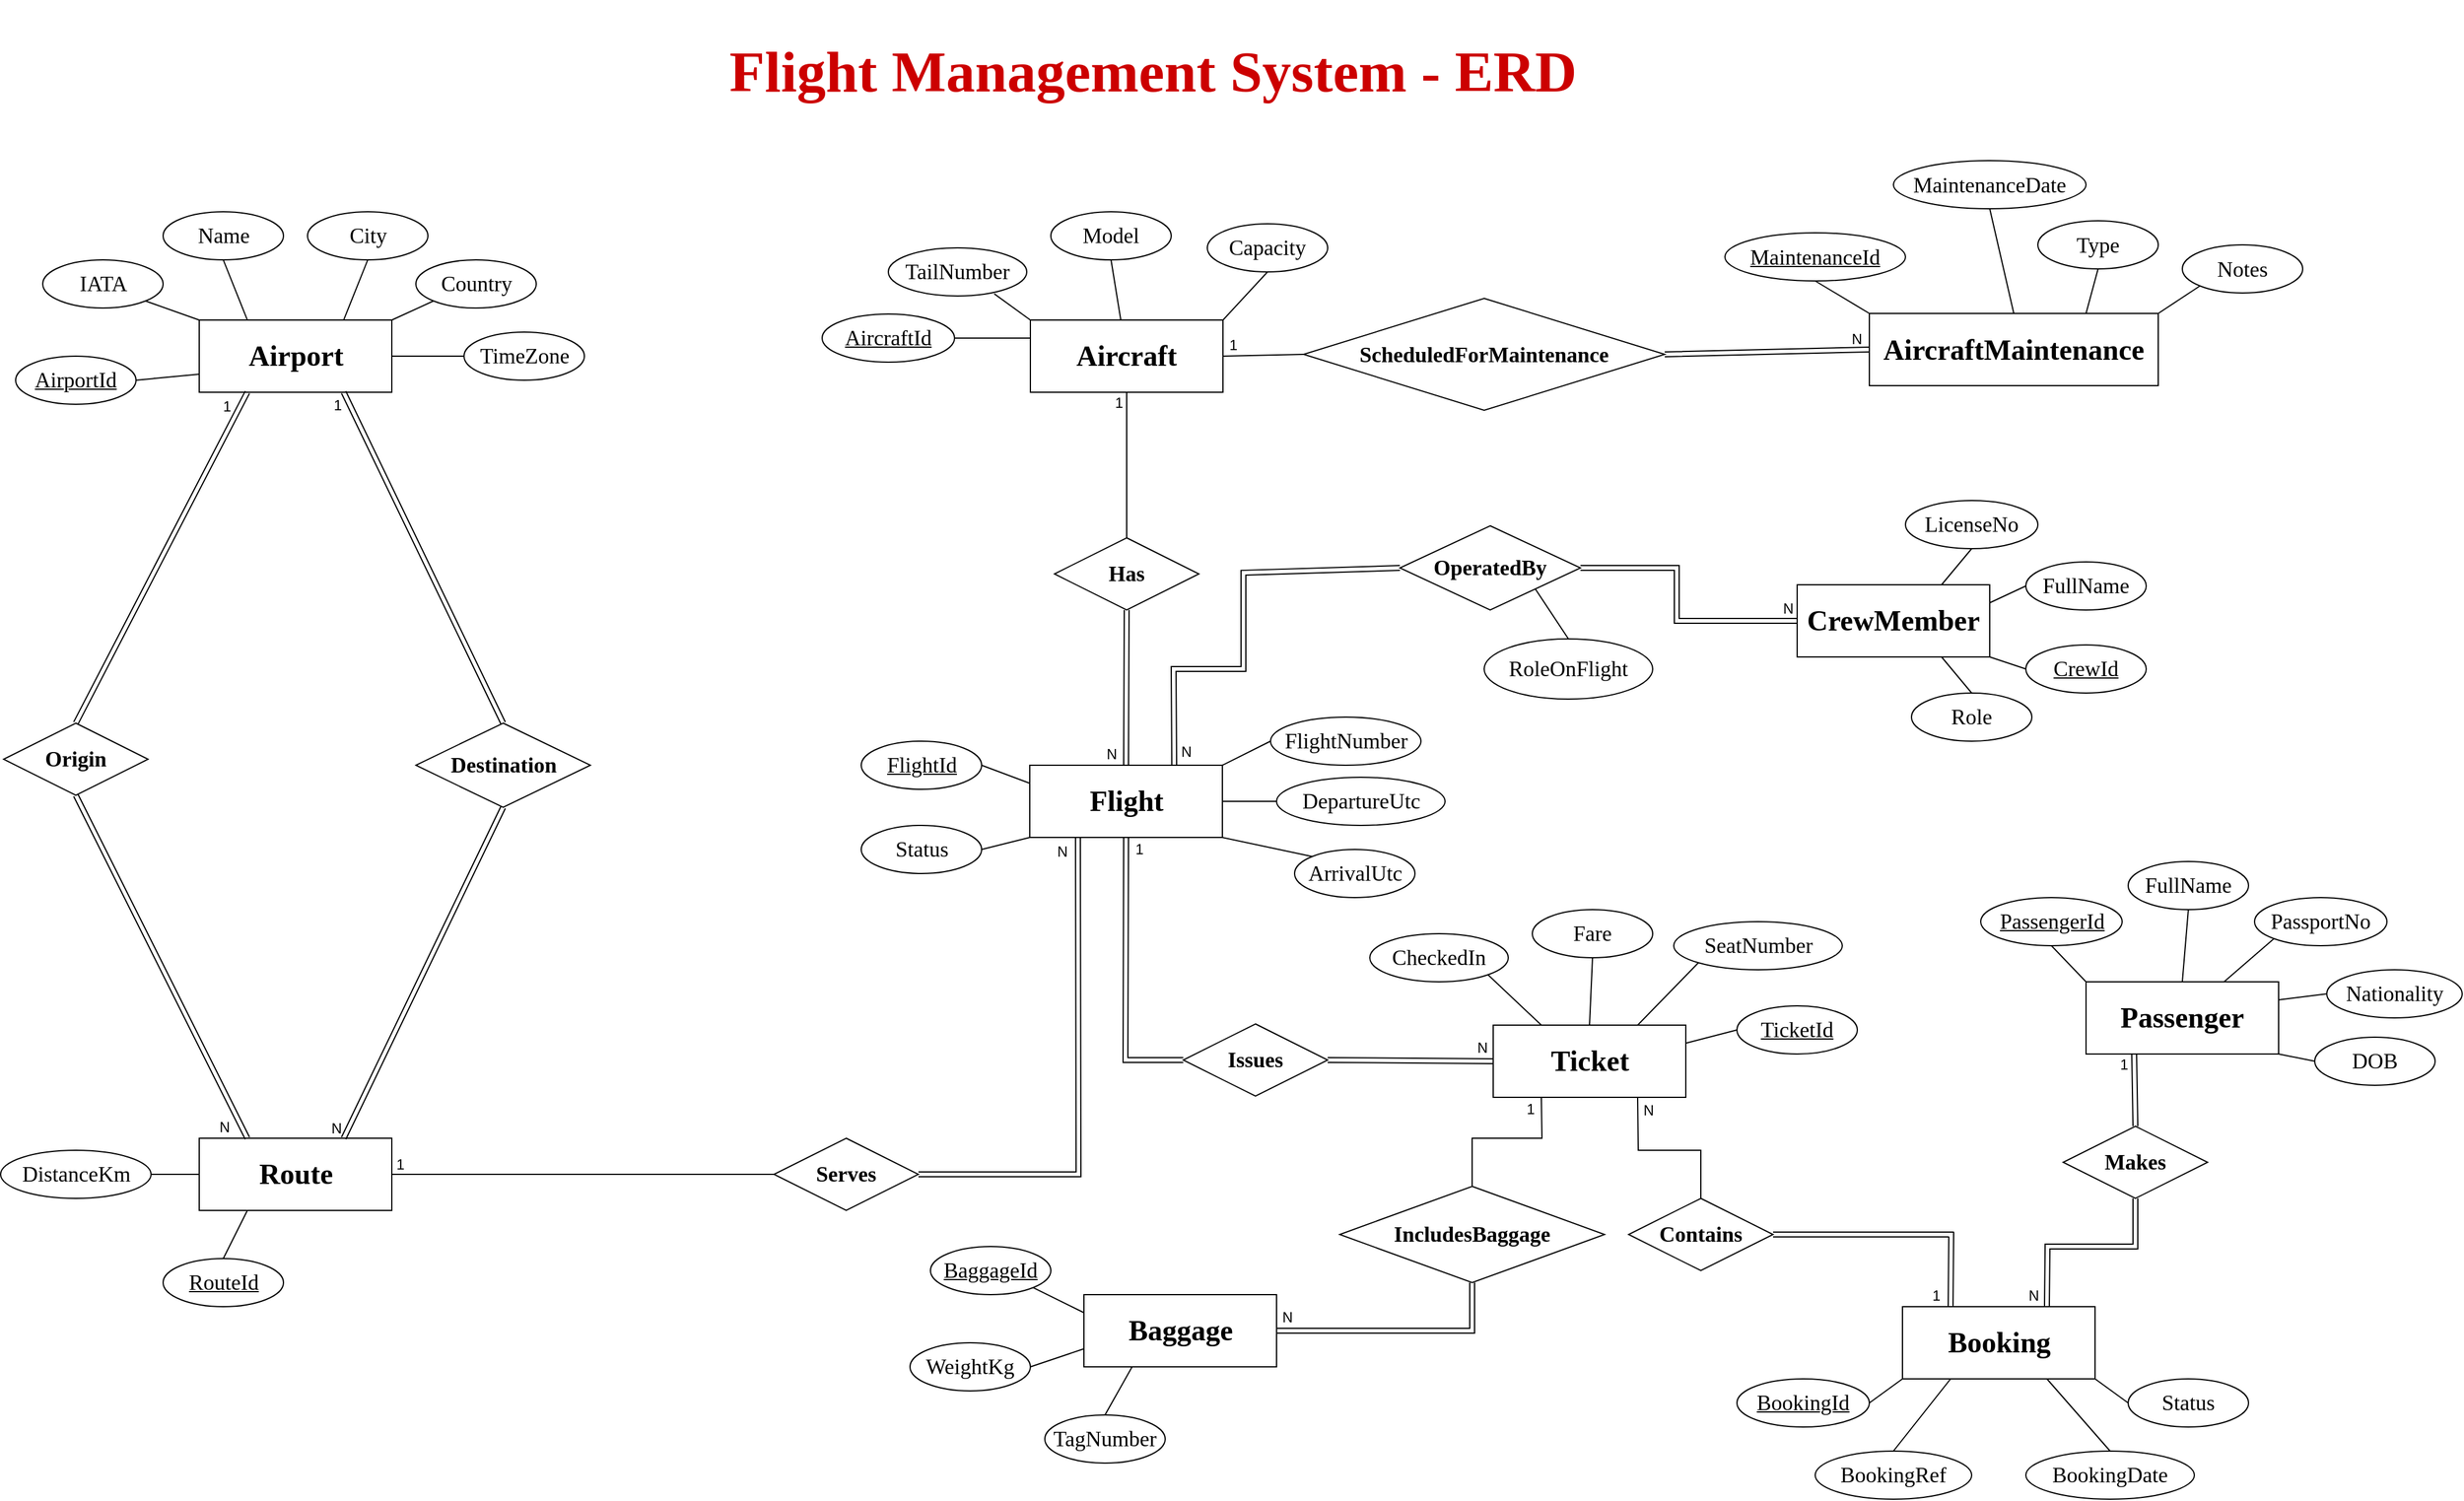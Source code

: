 <mxfile version="28.0.9" pages="2">
  <diagram name="Page-1" id="ExVNsZOopL52Mmhe8Gro">
    <mxGraphModel dx="3702" dy="1622" grid="1" gridSize="10" guides="1" tooltips="1" connect="1" arrows="1" fold="1" page="1" pageScale="1" pageWidth="850" pageHeight="1100" math="0" shadow="0">
      <root>
        <mxCell id="0" />
        <mxCell id="1" parent="0" />
        <mxCell id="Q5GZ9Nutwq8YkRLG2bvO-1" value="&lt;br&gt;&lt;h1&gt;&lt;font style=&quot;font-size: 48px; color: rgb(204, 0, 0);&quot; face=&quot;Times New Roman&quot;&gt;Flight Management System - ERD&lt;/font&gt;&lt;/h1&gt;" style="text;html=1;align=center;verticalAlign=middle;whiteSpace=wrap;rounded=0;" vertex="1" parent="1">
          <mxGeometry x="50" y="16" width="730" height="80" as="geometry" />
        </mxCell>
        <mxCell id="Q5GZ9Nutwq8YkRLG2bvO-12" value="&lt;font style=&quot;font-size: 24px;&quot; face=&quot;Times New Roman&quot;&gt;&lt;b&gt;Airport&lt;/b&gt;&lt;/font&gt;" style="whiteSpace=wrap;html=1;align=center;fillColor=#FFFFFF;" vertex="1" parent="1">
          <mxGeometry x="-377.5" y="270" width="160" height="60" as="geometry" />
        </mxCell>
        <mxCell id="Q5GZ9Nutwq8YkRLG2bvO-13" value="&lt;font style=&quot;font-size: 24px;&quot; face=&quot;Times New Roman&quot;&gt;&lt;b&gt;CrewMember&lt;/b&gt;&lt;/font&gt;" style="whiteSpace=wrap;html=1;align=center;" vertex="1" parent="1">
          <mxGeometry x="950" y="490" width="160" height="60" as="geometry" />
        </mxCell>
        <mxCell id="Q5GZ9Nutwq8YkRLG2bvO-14" value="&lt;font style=&quot;font-size: 24px;&quot; face=&quot;Times New Roman&quot;&gt;&lt;b&gt;Aircraft&lt;/b&gt;&lt;/font&gt;" style="whiteSpace=wrap;html=1;align=center;" vertex="1" parent="1">
          <mxGeometry x="313" y="270" width="160" height="60" as="geometry" />
        </mxCell>
        <mxCell id="Q5GZ9Nutwq8YkRLG2bvO-15" value="&lt;font style=&quot;font-size: 24px;&quot; face=&quot;Times New Roman&quot;&gt;&lt;b&gt;Route&lt;/b&gt;&lt;/font&gt;" style="whiteSpace=wrap;html=1;align=center;fillColor=#FFFFFF;" vertex="1" parent="1">
          <mxGeometry x="-377.5" y="950" width="160" height="60" as="geometry" />
        </mxCell>
        <mxCell id="Q5GZ9Nutwq8YkRLG2bvO-16" value="&lt;font style=&quot;font-size: 24px;&quot; face=&quot;Times New Roman&quot;&gt;&lt;b&gt;Flight&lt;/b&gt;&lt;/font&gt;" style="whiteSpace=wrap;html=1;align=center;" vertex="1" parent="1">
          <mxGeometry x="312.5" y="640" width="160" height="60" as="geometry" />
        </mxCell>
        <mxCell id="Q5GZ9Nutwq8YkRLG2bvO-17" value="&lt;font style=&quot;font-size: 24px;&quot; face=&quot;Times New Roman&quot;&gt;&lt;b&gt;Passenger&lt;/b&gt;&lt;/font&gt;" style="whiteSpace=wrap;html=1;align=center;" vertex="1" parent="1">
          <mxGeometry x="1190" y="820" width="160" height="60" as="geometry" />
        </mxCell>
        <mxCell id="Q5GZ9Nutwq8YkRLG2bvO-18" value="&lt;font style=&quot;font-size: 24px;&quot; face=&quot;Times New Roman&quot;&gt;&lt;b&gt;AircraftMaintenance&lt;/b&gt;&lt;/font&gt;" style="whiteSpace=wrap;html=1;align=center;" vertex="1" parent="1">
          <mxGeometry x="1010" y="264.5" width="240" height="60" as="geometry" />
        </mxCell>
        <mxCell id="Q5GZ9Nutwq8YkRLG2bvO-19" value="&lt;font style=&quot;font-size: 24px;&quot; face=&quot;Times New Roman&quot;&gt;&lt;b&gt;Ticket&lt;/b&gt;&lt;/font&gt;" style="whiteSpace=wrap;html=1;align=center;" vertex="1" parent="1">
          <mxGeometry x="697.5" y="856" width="160" height="60" as="geometry" />
        </mxCell>
        <mxCell id="Q5GZ9Nutwq8YkRLG2bvO-20" value="&lt;font style=&quot;font-size: 24px;&quot; face=&quot;Times New Roman&quot;&gt;&lt;b&gt;Booking&lt;/b&gt;&lt;/font&gt;" style="whiteSpace=wrap;html=1;align=center;" vertex="1" parent="1">
          <mxGeometry x="1037.5" y="1090" width="160" height="60" as="geometry" />
        </mxCell>
        <mxCell id="Q5GZ9Nutwq8YkRLG2bvO-21" value="&lt;font style=&quot;font-size: 24px;&quot; face=&quot;Times New Roman&quot;&gt;&lt;b&gt;Baggage&lt;/b&gt;&lt;/font&gt;" style="whiteSpace=wrap;html=1;align=center;" vertex="1" parent="1">
          <mxGeometry x="357.5" y="1080" width="160" height="60" as="geometry" />
        </mxCell>
        <mxCell id="Q5GZ9Nutwq8YkRLG2bvO-23" value="&lt;font style=&quot;font-size: 18px;&quot; face=&quot;Times New Roman&quot;&gt;AirportId&lt;/font&gt;" style="ellipse;whiteSpace=wrap;html=1;align=center;fontStyle=4;" vertex="1" parent="1">
          <mxGeometry x="-530" y="300" width="100" height="40" as="geometry" />
        </mxCell>
        <mxCell id="Q5GZ9Nutwq8YkRLG2bvO-24" value="&lt;font style=&quot;font-size: 18px;&quot; face=&quot;Times New Roman&quot;&gt;TimeZone&lt;/font&gt;" style="ellipse;whiteSpace=wrap;html=1;align=center;" vertex="1" parent="1">
          <mxGeometry x="-157.5" y="280" width="100" height="40" as="geometry" />
        </mxCell>
        <mxCell id="Q5GZ9Nutwq8YkRLG2bvO-25" value="&lt;font style=&quot;font-size: 18px;&quot; face=&quot;Times New Roman&quot;&gt;Country&lt;/font&gt;" style="ellipse;whiteSpace=wrap;html=1;align=center;" vertex="1" parent="1">
          <mxGeometry x="-197.5" y="220" width="100" height="40" as="geometry" />
        </mxCell>
        <mxCell id="Q5GZ9Nutwq8YkRLG2bvO-26" value="&lt;font style=&quot;font-size: 18px;&quot; face=&quot;Times New Roman&quot;&gt;IATA&lt;/font&gt;" style="ellipse;whiteSpace=wrap;html=1;align=center;" vertex="1" parent="1">
          <mxGeometry x="-507.5" y="220" width="100" height="40" as="geometry" />
        </mxCell>
        <mxCell id="Q5GZ9Nutwq8YkRLG2bvO-27" value="&lt;font style=&quot;font-size: 18px;&quot; face=&quot;Times New Roman&quot;&gt;Name&lt;/font&gt;" style="ellipse;whiteSpace=wrap;html=1;align=center;" vertex="1" parent="1">
          <mxGeometry x="-407.5" y="180" width="100" height="40" as="geometry" />
        </mxCell>
        <mxCell id="Q5GZ9Nutwq8YkRLG2bvO-28" value="&lt;font style=&quot;font-size: 18px;&quot; face=&quot;Times New Roman&quot;&gt;City&lt;/font&gt;" style="ellipse;whiteSpace=wrap;html=1;align=center;" vertex="1" parent="1">
          <mxGeometry x="-287.5" y="180" width="100" height="40" as="geometry" />
        </mxCell>
        <mxCell id="Q5GZ9Nutwq8YkRLG2bvO-30" value="&lt;font style=&quot;font-size: 18px;&quot; face=&quot;Times New Roman&quot;&gt;AircraftId&lt;/font&gt;" style="ellipse;whiteSpace=wrap;html=1;align=center;fontStyle=4;" vertex="1" parent="1">
          <mxGeometry x="140" y="265" width="110" height="40" as="geometry" />
        </mxCell>
        <mxCell id="Q5GZ9Nutwq8YkRLG2bvO-31" value="&lt;font style=&quot;font-size: 18px;&quot; face=&quot;Times New Roman&quot;&gt;Capacity&lt;/font&gt;" style="ellipse;whiteSpace=wrap;html=1;align=center;" vertex="1" parent="1">
          <mxGeometry x="460" y="190" width="100" height="40" as="geometry" />
        </mxCell>
        <mxCell id="Q5GZ9Nutwq8YkRLG2bvO-32" value="&lt;font style=&quot;font-size: 18px;&quot; face=&quot;Times New Roman&quot;&gt;Model&lt;/font&gt;" style="ellipse;whiteSpace=wrap;html=1;align=center;" vertex="1" parent="1">
          <mxGeometry x="330" y="180" width="100" height="40" as="geometry" />
        </mxCell>
        <mxCell id="Q5GZ9Nutwq8YkRLG2bvO-33" value="&lt;font style=&quot;font-size: 18px;&quot; face=&quot;Times New Roman&quot;&gt;TailNumber&lt;/font&gt;" style="ellipse;whiteSpace=wrap;html=1;align=center;" vertex="1" parent="1">
          <mxGeometry x="195" y="210" width="115" height="40" as="geometry" />
        </mxCell>
        <mxCell id="Q5GZ9Nutwq8YkRLG2bvO-34" value="&lt;font style=&quot;font-size: 18px;&quot; face=&quot;Times New Roman&quot;&gt;CrewId&lt;/font&gt;" style="ellipse;whiteSpace=wrap;html=1;align=center;fontStyle=4;" vertex="1" parent="1">
          <mxGeometry x="1140" y="540" width="100" height="40" as="geometry" />
        </mxCell>
        <mxCell id="Q5GZ9Nutwq8YkRLG2bvO-35" value="&lt;font style=&quot;font-size: 18px;&quot; face=&quot;Times New Roman&quot;&gt;LicenseNo&lt;/font&gt;" style="ellipse;whiteSpace=wrap;html=1;align=center;" vertex="1" parent="1">
          <mxGeometry x="1040" y="420" width="110" height="40" as="geometry" />
        </mxCell>
        <mxCell id="Q5GZ9Nutwq8YkRLG2bvO-36" value="&lt;font style=&quot;font-size: 18px;&quot; face=&quot;Times New Roman&quot;&gt;Role&lt;/font&gt;" style="ellipse;whiteSpace=wrap;html=1;align=center;" vertex="1" parent="1">
          <mxGeometry x="1045" y="580" width="100" height="40" as="geometry" />
        </mxCell>
        <mxCell id="Q5GZ9Nutwq8YkRLG2bvO-37" value="&lt;font style=&quot;font-size: 18px;&quot; face=&quot;Times New Roman&quot;&gt;FullName&lt;/font&gt;" style="ellipse;whiteSpace=wrap;html=1;align=center;" vertex="1" parent="1">
          <mxGeometry x="1140" y="471" width="100" height="40" as="geometry" />
        </mxCell>
        <mxCell id="Q5GZ9Nutwq8YkRLG2bvO-38" value="&lt;font style=&quot;font-size: 18px;&quot; face=&quot;Times New Roman&quot;&gt;RouteId&lt;/font&gt;" style="ellipse;whiteSpace=wrap;html=1;align=center;fontStyle=4;" vertex="1" parent="1">
          <mxGeometry x="-407.5" y="1050" width="100" height="40" as="geometry" />
        </mxCell>
        <mxCell id="Q5GZ9Nutwq8YkRLG2bvO-39" value="&lt;font style=&quot;font-size: 18px;&quot; face=&quot;Times New Roman&quot;&gt;DistanceKm&lt;/font&gt;" style="ellipse;whiteSpace=wrap;html=1;align=center;" vertex="1" parent="1">
          <mxGeometry x="-542.5" y="960" width="125" height="40" as="geometry" />
        </mxCell>
        <mxCell id="Q5GZ9Nutwq8YkRLG2bvO-40" value="&lt;font style=&quot;font-size: 18px;&quot; face=&quot;Times New Roman&quot;&gt;FlightId&lt;/font&gt;" style="ellipse;whiteSpace=wrap;html=1;align=center;fontStyle=4;" vertex="1" parent="1">
          <mxGeometry x="172.5" y="620" width="100" height="40" as="geometry" />
        </mxCell>
        <mxCell id="Q5GZ9Nutwq8YkRLG2bvO-41" value="&lt;font style=&quot;font-size: 18px;&quot; face=&quot;Times New Roman&quot;&gt;Status&lt;/font&gt;" style="ellipse;whiteSpace=wrap;html=1;align=center;" vertex="1" parent="1">
          <mxGeometry x="172.5" y="690" width="100" height="40" as="geometry" />
        </mxCell>
        <mxCell id="Q5GZ9Nutwq8YkRLG2bvO-42" value="&lt;font style=&quot;font-size: 18px;&quot; face=&quot;Times New Roman&quot;&gt;ArrivalUtc&lt;/font&gt;" style="ellipse;whiteSpace=wrap;html=1;align=center;" vertex="1" parent="1">
          <mxGeometry x="532.5" y="710" width="100" height="40" as="geometry" />
        </mxCell>
        <mxCell id="Q5GZ9Nutwq8YkRLG2bvO-43" value="&lt;font style=&quot;font-size: 18px;&quot; face=&quot;Times New Roman&quot;&gt;DepartureUtc&lt;/font&gt;" style="ellipse;whiteSpace=wrap;html=1;align=center;" vertex="1" parent="1">
          <mxGeometry x="517.5" y="650" width="140" height="40" as="geometry" />
        </mxCell>
        <mxCell id="Q5GZ9Nutwq8YkRLG2bvO-44" value="&lt;font style=&quot;font-size: 18px;&quot; face=&quot;Times New Roman&quot;&gt;FlightNumber&lt;/font&gt;" style="ellipse;whiteSpace=wrap;html=1;align=center;" vertex="1" parent="1">
          <mxGeometry x="512.5" y="600" width="125" height="40" as="geometry" />
        </mxCell>
        <mxCell id="Q5GZ9Nutwq8YkRLG2bvO-46" value="&lt;font style=&quot;font-size: 18px;&quot; face=&quot;Times New Roman&quot;&gt;PassengerId&lt;/font&gt;" style="ellipse;whiteSpace=wrap;html=1;align=center;fontStyle=4;" vertex="1" parent="1">
          <mxGeometry x="1102.5" y="750" width="117.5" height="40" as="geometry" />
        </mxCell>
        <mxCell id="Q5GZ9Nutwq8YkRLG2bvO-47" value="&lt;font style=&quot;font-size: 18px;&quot; face=&quot;Times New Roman&quot;&gt;FullName&lt;/font&gt;" style="ellipse;whiteSpace=wrap;html=1;align=center;" vertex="1" parent="1">
          <mxGeometry x="1225" y="720" width="100" height="40" as="geometry" />
        </mxCell>
        <mxCell id="Q5GZ9Nutwq8YkRLG2bvO-48" value="&lt;font style=&quot;font-size: 18px;&quot; face=&quot;Times New Roman&quot;&gt;DOB&lt;/font&gt;" style="ellipse;whiteSpace=wrap;html=1;align=center;" vertex="1" parent="1">
          <mxGeometry x="1380" y="866" width="100" height="40" as="geometry" />
        </mxCell>
        <mxCell id="Q5GZ9Nutwq8YkRLG2bvO-49" value="&lt;font style=&quot;font-size: 18px;&quot; face=&quot;Times New Roman&quot;&gt;PassportNo&lt;/font&gt;" style="ellipse;whiteSpace=wrap;html=1;align=center;" vertex="1" parent="1">
          <mxGeometry x="1330" y="750" width="110" height="40" as="geometry" />
        </mxCell>
        <mxCell id="Q5GZ9Nutwq8YkRLG2bvO-50" value="&lt;font style=&quot;font-size: 18px;&quot; face=&quot;Times New Roman&quot;&gt;Nationality&lt;/font&gt;" style="ellipse;whiteSpace=wrap;html=1;align=center;" vertex="1" parent="1">
          <mxGeometry x="1390" y="810" width="112.5" height="40" as="geometry" />
        </mxCell>
        <mxCell id="Q5GZ9Nutwq8YkRLG2bvO-52" value="&lt;font style=&quot;font-size: 18px;&quot; face=&quot;Times New Roman&quot;&gt;BookingId&lt;/font&gt;" style="ellipse;whiteSpace=wrap;html=1;align=center;fontStyle=4;" vertex="1" parent="1">
          <mxGeometry x="900" y="1150" width="110" height="40" as="geometry" />
        </mxCell>
        <mxCell id="Q5GZ9Nutwq8YkRLG2bvO-53" value="&lt;font style=&quot;font-size: 18px;&quot; face=&quot;Times New Roman&quot;&gt;Status&lt;/font&gt;" style="ellipse;whiteSpace=wrap;html=1;align=center;" vertex="1" parent="1">
          <mxGeometry x="1225" y="1150" width="100" height="40" as="geometry" />
        </mxCell>
        <mxCell id="Q5GZ9Nutwq8YkRLG2bvO-54" value="&lt;font style=&quot;font-size: 18px;&quot; face=&quot;Times New Roman&quot;&gt;BookingDate&lt;/font&gt;" style="ellipse;whiteSpace=wrap;html=1;align=center;" vertex="1" parent="1">
          <mxGeometry x="1140" y="1210" width="140" height="40" as="geometry" />
        </mxCell>
        <mxCell id="Q5GZ9Nutwq8YkRLG2bvO-55" value="&lt;font style=&quot;font-size: 18px;&quot; face=&quot;Times New Roman&quot;&gt;BookingRef&lt;/font&gt;" style="ellipse;whiteSpace=wrap;html=1;align=center;" vertex="1" parent="1">
          <mxGeometry x="965" y="1210" width="130" height="40" as="geometry" />
        </mxCell>
        <mxCell id="Q5GZ9Nutwq8YkRLG2bvO-57" value="&lt;font style=&quot;font-size: 18px;&quot; face=&quot;Times New Roman&quot;&gt;TicketId&lt;/font&gt;" style="ellipse;whiteSpace=wrap;html=1;align=center;fontStyle=4;" vertex="1" parent="1">
          <mxGeometry x="900" y="840" width="100" height="40" as="geometry" />
        </mxCell>
        <mxCell id="Q5GZ9Nutwq8YkRLG2bvO-58" value="&lt;font style=&quot;font-size: 18px;&quot; face=&quot;Times New Roman&quot;&gt;SeatNumber&lt;/font&gt;" style="ellipse;whiteSpace=wrap;html=1;align=center;" vertex="1" parent="1">
          <mxGeometry x="847.5" y="770" width="140" height="40" as="geometry" />
        </mxCell>
        <mxCell id="Q5GZ9Nutwq8YkRLG2bvO-59" value="&lt;font style=&quot;font-size: 18px;&quot; face=&quot;Times New Roman&quot;&gt;Fare&lt;/font&gt;" style="ellipse;whiteSpace=wrap;html=1;align=center;" vertex="1" parent="1">
          <mxGeometry x="730" y="760" width="100" height="40" as="geometry" />
        </mxCell>
        <mxCell id="Q5GZ9Nutwq8YkRLG2bvO-60" value="&lt;font style=&quot;font-size: 18px;&quot; face=&quot;Times New Roman&quot;&gt;CheckedIn&lt;/font&gt;" style="ellipse;whiteSpace=wrap;html=1;align=center;" vertex="1" parent="1">
          <mxGeometry x="595" y="780" width="115" height="40" as="geometry" />
        </mxCell>
        <mxCell id="Q5GZ9Nutwq8YkRLG2bvO-61" value="&lt;font style=&quot;font-size: 18px;&quot; face=&quot;Times New Roman&quot;&gt;BaggageId&lt;/font&gt;" style="ellipse;whiteSpace=wrap;html=1;align=center;fontStyle=4;" vertex="1" parent="1">
          <mxGeometry x="230" y="1040" width="100" height="40" as="geometry" />
        </mxCell>
        <mxCell id="Q5GZ9Nutwq8YkRLG2bvO-62" value="&lt;font style=&quot;font-size: 18px;&quot; face=&quot;Times New Roman&quot;&gt;WeightKg&lt;/font&gt;" style="ellipse;whiteSpace=wrap;html=1;align=center;" vertex="1" parent="1">
          <mxGeometry x="213" y="1120" width="100" height="40" as="geometry" />
        </mxCell>
        <mxCell id="Q5GZ9Nutwq8YkRLG2bvO-63" value="&lt;font style=&quot;font-size: 18px;&quot; face=&quot;Times New Roman&quot;&gt;TagNumber&lt;/font&gt;" style="ellipse;whiteSpace=wrap;html=1;align=center;" vertex="1" parent="1">
          <mxGeometry x="325" y="1180" width="100" height="40" as="geometry" />
        </mxCell>
        <mxCell id="Q5GZ9Nutwq8YkRLG2bvO-65" value="&lt;font style=&quot;font-size: 18px;&quot; face=&quot;Times New Roman&quot;&gt;MaintenanceId&lt;/font&gt;" style="ellipse;whiteSpace=wrap;html=1;align=center;fontStyle=4;" vertex="1" parent="1">
          <mxGeometry x="890" y="197.5" width="150" height="40" as="geometry" />
        </mxCell>
        <mxCell id="Q5GZ9Nutwq8YkRLG2bvO-66" value="&lt;font style=&quot;font-size: 18px;&quot; face=&quot;Times New Roman&quot;&gt;Notes&lt;/font&gt;" style="ellipse;whiteSpace=wrap;html=1;align=center;" vertex="1" parent="1">
          <mxGeometry x="1270" y="207.5" width="100" height="40" as="geometry" />
        </mxCell>
        <mxCell id="Q5GZ9Nutwq8YkRLG2bvO-67" value="&lt;font style=&quot;font-size: 18px;&quot; face=&quot;Times New Roman&quot;&gt;Type&lt;/font&gt;" style="ellipse;whiteSpace=wrap;html=1;align=center;" vertex="1" parent="1">
          <mxGeometry x="1150" y="187.5" width="100" height="40" as="geometry" />
        </mxCell>
        <mxCell id="Q5GZ9Nutwq8YkRLG2bvO-68" value="&lt;font style=&quot;font-size: 18px;&quot; face=&quot;Times New Roman&quot;&gt;MaintenanceDate&lt;/font&gt;" style="ellipse;whiteSpace=wrap;html=1;align=center;" vertex="1" parent="1">
          <mxGeometry x="1030" y="137.5" width="160" height="40" as="geometry" />
        </mxCell>
        <mxCell id="Q5GZ9Nutwq8YkRLG2bvO-69" value="" style="endArrow=none;html=1;rounded=0;entryX=0;entryY=0;entryDx=0;entryDy=0;exitX=1;exitY=1;exitDx=0;exitDy=0;" edge="1" parent="1" source="Q5GZ9Nutwq8YkRLG2bvO-16" target="Q5GZ9Nutwq8YkRLG2bvO-42">
          <mxGeometry relative="1" as="geometry">
            <mxPoint x="152.5" y="620" as="sourcePoint" />
            <mxPoint x="312.5" y="620" as="targetPoint" />
          </mxGeometry>
        </mxCell>
        <mxCell id="Q5GZ9Nutwq8YkRLG2bvO-70" value="" style="endArrow=none;html=1;rounded=0;entryX=0;entryY=0.5;entryDx=0;entryDy=0;exitX=1;exitY=0.5;exitDx=0;exitDy=0;" edge="1" parent="1" source="Q5GZ9Nutwq8YkRLG2bvO-16" target="Q5GZ9Nutwq8YkRLG2bvO-43">
          <mxGeometry relative="1" as="geometry">
            <mxPoint x="152.5" y="620" as="sourcePoint" />
            <mxPoint x="312.5" y="620" as="targetPoint" />
          </mxGeometry>
        </mxCell>
        <mxCell id="Q5GZ9Nutwq8YkRLG2bvO-71" value="" style="endArrow=none;html=1;rounded=0;entryX=0;entryY=0.5;entryDx=0;entryDy=0;exitX=1;exitY=0;exitDx=0;exitDy=0;" edge="1" parent="1" source="Q5GZ9Nutwq8YkRLG2bvO-16" target="Q5GZ9Nutwq8YkRLG2bvO-44">
          <mxGeometry relative="1" as="geometry">
            <mxPoint x="152.5" y="620" as="sourcePoint" />
            <mxPoint x="312.5" y="620" as="targetPoint" />
          </mxGeometry>
        </mxCell>
        <mxCell id="Q5GZ9Nutwq8YkRLG2bvO-72" value="" style="endArrow=none;html=1;rounded=0;entryX=0;entryY=0.25;entryDx=0;entryDy=0;exitX=1;exitY=0.5;exitDx=0;exitDy=0;" edge="1" parent="1" source="Q5GZ9Nutwq8YkRLG2bvO-40" target="Q5GZ9Nutwq8YkRLG2bvO-16">
          <mxGeometry relative="1" as="geometry">
            <mxPoint x="152.5" y="620" as="sourcePoint" />
            <mxPoint x="312.5" y="620" as="targetPoint" />
          </mxGeometry>
        </mxCell>
        <mxCell id="Q5GZ9Nutwq8YkRLG2bvO-73" value="" style="endArrow=none;html=1;rounded=0;exitX=1;exitY=0.5;exitDx=0;exitDy=0;entryX=0;entryY=1;entryDx=0;entryDy=0;" edge="1" parent="1" source="Q5GZ9Nutwq8YkRLG2bvO-41" target="Q5GZ9Nutwq8YkRLG2bvO-16">
          <mxGeometry relative="1" as="geometry">
            <mxPoint x="152.5" y="620" as="sourcePoint" />
            <mxPoint x="312.5" y="620" as="targetPoint" />
          </mxGeometry>
        </mxCell>
        <mxCell id="Q5GZ9Nutwq8YkRLG2bvO-74" value="" style="endArrow=none;html=1;rounded=0;exitX=0.5;exitY=0;exitDx=0;exitDy=0;entryX=0.25;entryY=1;entryDx=0;entryDy=0;" edge="1" parent="1" source="Q5GZ9Nutwq8YkRLG2bvO-38" target="Q5GZ9Nutwq8YkRLG2bvO-15">
          <mxGeometry relative="1" as="geometry">
            <mxPoint x="-57.5" y="670" as="sourcePoint" />
            <mxPoint x="-327.5" y="1020" as="targetPoint" />
          </mxGeometry>
        </mxCell>
        <mxCell id="Q5GZ9Nutwq8YkRLG2bvO-75" value="" style="endArrow=none;html=1;rounded=0;exitX=1;exitY=0.5;exitDx=0;exitDy=0;entryX=0;entryY=0.5;entryDx=0;entryDy=0;" edge="1" parent="1" source="Q5GZ9Nutwq8YkRLG2bvO-39" target="Q5GZ9Nutwq8YkRLG2bvO-15">
          <mxGeometry relative="1" as="geometry">
            <mxPoint x="-57.5" y="670" as="sourcePoint" />
            <mxPoint x="102.5" y="670" as="targetPoint" />
          </mxGeometry>
        </mxCell>
        <mxCell id="Q5GZ9Nutwq8YkRLG2bvO-76" value="" style="endArrow=none;html=1;rounded=0;exitX=0;exitY=0.75;exitDx=0;exitDy=0;entryX=1;entryY=0.5;entryDx=0;entryDy=0;" edge="1" parent="1" source="Q5GZ9Nutwq8YkRLG2bvO-12" target="Q5GZ9Nutwq8YkRLG2bvO-23">
          <mxGeometry relative="1" as="geometry">
            <mxPoint x="-57.5" y="270" as="sourcePoint" />
            <mxPoint x="102.5" y="270" as="targetPoint" />
          </mxGeometry>
        </mxCell>
        <mxCell id="Q5GZ9Nutwq8YkRLG2bvO-77" value="" style="endArrow=none;html=1;rounded=0;exitX=0;exitY=0;exitDx=0;exitDy=0;entryX=1;entryY=1;entryDx=0;entryDy=0;" edge="1" parent="1" source="Q5GZ9Nutwq8YkRLG2bvO-12" target="Q5GZ9Nutwq8YkRLG2bvO-26">
          <mxGeometry relative="1" as="geometry">
            <mxPoint x="-57.5" y="270" as="sourcePoint" />
            <mxPoint x="102.5" y="270" as="targetPoint" />
          </mxGeometry>
        </mxCell>
        <mxCell id="Q5GZ9Nutwq8YkRLG2bvO-78" value="" style="endArrow=none;html=1;rounded=0;exitX=0.25;exitY=0;exitDx=0;exitDy=0;entryX=0.5;entryY=1;entryDx=0;entryDy=0;" edge="1" parent="1" source="Q5GZ9Nutwq8YkRLG2bvO-12" target="Q5GZ9Nutwq8YkRLG2bvO-27">
          <mxGeometry relative="1" as="geometry">
            <mxPoint x="-57.5" y="270" as="sourcePoint" />
            <mxPoint x="102.5" y="270" as="targetPoint" />
          </mxGeometry>
        </mxCell>
        <mxCell id="Q5GZ9Nutwq8YkRLG2bvO-79" value="" style="endArrow=none;html=1;rounded=0;exitX=0.75;exitY=0;exitDx=0;exitDy=0;entryX=0.5;entryY=1;entryDx=0;entryDy=0;" edge="1" parent="1" source="Q5GZ9Nutwq8YkRLG2bvO-12" target="Q5GZ9Nutwq8YkRLG2bvO-28">
          <mxGeometry relative="1" as="geometry">
            <mxPoint x="-57.5" y="270" as="sourcePoint" />
            <mxPoint x="102.5" y="270" as="targetPoint" />
          </mxGeometry>
        </mxCell>
        <mxCell id="Q5GZ9Nutwq8YkRLG2bvO-80" value="" style="endArrow=none;html=1;rounded=0;exitX=1;exitY=0;exitDx=0;exitDy=0;entryX=0;entryY=1;entryDx=0;entryDy=0;" edge="1" parent="1" source="Q5GZ9Nutwq8YkRLG2bvO-12" target="Q5GZ9Nutwq8YkRLG2bvO-25">
          <mxGeometry relative="1" as="geometry">
            <mxPoint x="-57.5" y="270" as="sourcePoint" />
            <mxPoint x="102.5" y="270" as="targetPoint" />
          </mxGeometry>
        </mxCell>
        <mxCell id="Q5GZ9Nutwq8YkRLG2bvO-81" value="" style="endArrow=none;html=1;rounded=0;exitX=1;exitY=0.5;exitDx=0;exitDy=0;entryX=0;entryY=0.5;entryDx=0;entryDy=0;" edge="1" parent="1" source="Q5GZ9Nutwq8YkRLG2bvO-12" target="Q5GZ9Nutwq8YkRLG2bvO-24">
          <mxGeometry relative="1" as="geometry">
            <mxPoint x="-57.5" y="270" as="sourcePoint" />
            <mxPoint x="102.5" y="270" as="targetPoint" />
          </mxGeometry>
        </mxCell>
        <mxCell id="Q5GZ9Nutwq8YkRLG2bvO-82" value="&lt;font style=&quot;font-size: 18px;&quot; face=&quot;Times New Roman&quot;&gt;&lt;b&gt;Destination&lt;/b&gt;&lt;/font&gt;" style="shape=rhombus;perimeter=rhombusPerimeter;whiteSpace=wrap;html=1;align=center;" vertex="1" parent="1">
          <mxGeometry x="-197.5" y="605" width="145" height="70" as="geometry" />
        </mxCell>
        <mxCell id="Q5GZ9Nutwq8YkRLG2bvO-83" value="&lt;font style=&quot;font-size: 18px;&quot; face=&quot;Times New Roman&quot;&gt;&lt;b&gt;Origin&lt;/b&gt;&lt;/font&gt;" style="shape=rhombus;perimeter=rhombusPerimeter;whiteSpace=wrap;html=1;align=center;" vertex="1" parent="1">
          <mxGeometry x="-540" y="605" width="120" height="60" as="geometry" />
        </mxCell>
        <mxCell id="Q5GZ9Nutwq8YkRLG2bvO-84" value="" style="shape=link;html=1;rounded=0;entryX=0.25;entryY=0;entryDx=0;entryDy=0;exitX=0.5;exitY=1;exitDx=0;exitDy=0;" edge="1" parent="1" source="Q5GZ9Nutwq8YkRLG2bvO-83" target="Q5GZ9Nutwq8YkRLG2bvO-15">
          <mxGeometry relative="1" as="geometry">
            <mxPoint x="160" y="810" as="sourcePoint" />
            <mxPoint x="320" y="810" as="targetPoint" />
          </mxGeometry>
        </mxCell>
        <mxCell id="Q5GZ9Nutwq8YkRLG2bvO-85" value="N" style="resizable=0;html=1;whiteSpace=wrap;align=right;verticalAlign=bottom;" connectable="0" vertex="1" parent="Q5GZ9Nutwq8YkRLG2bvO-84">
          <mxGeometry x="1" relative="1" as="geometry">
            <mxPoint x="-13" as="offset" />
          </mxGeometry>
        </mxCell>
        <mxCell id="Q5GZ9Nutwq8YkRLG2bvO-86" value="" style="shape=link;html=1;rounded=0;exitX=0.5;exitY=1;exitDx=0;exitDy=0;entryX=0.75;entryY=0;entryDx=0;entryDy=0;" edge="1" parent="1" source="Q5GZ9Nutwq8YkRLG2bvO-82" target="Q5GZ9Nutwq8YkRLG2bvO-15">
          <mxGeometry relative="1" as="geometry">
            <mxPoint x="160" y="810" as="sourcePoint" />
            <mxPoint x="320" y="810" as="targetPoint" />
          </mxGeometry>
        </mxCell>
        <mxCell id="Q5GZ9Nutwq8YkRLG2bvO-87" value="N" style="resizable=0;html=1;whiteSpace=wrap;align=right;verticalAlign=bottom;" connectable="0" vertex="1" parent="Q5GZ9Nutwq8YkRLG2bvO-86">
          <mxGeometry x="1" relative="1" as="geometry" />
        </mxCell>
        <mxCell id="Q5GZ9Nutwq8YkRLG2bvO-88" value="" style="shape=link;html=1;rounded=0;entryX=0.25;entryY=1;entryDx=0;entryDy=0;exitX=0.5;exitY=0;exitDx=0;exitDy=0;" edge="1" parent="1" source="Q5GZ9Nutwq8YkRLG2bvO-83" target="Q5GZ9Nutwq8YkRLG2bvO-12">
          <mxGeometry relative="1" as="geometry">
            <mxPoint x="160" y="810" as="sourcePoint" />
            <mxPoint x="320" y="810" as="targetPoint" />
          </mxGeometry>
        </mxCell>
        <mxCell id="Q5GZ9Nutwq8YkRLG2bvO-89" value="1" style="resizable=0;html=1;whiteSpace=wrap;align=right;verticalAlign=bottom;" connectable="0" vertex="1" parent="Q5GZ9Nutwq8YkRLG2bvO-88">
          <mxGeometry x="1" relative="1" as="geometry">
            <mxPoint x="-12" y="20" as="offset" />
          </mxGeometry>
        </mxCell>
        <mxCell id="Q5GZ9Nutwq8YkRLG2bvO-90" value="" style="shape=link;html=1;rounded=0;entryX=0.75;entryY=1;entryDx=0;entryDy=0;exitX=0.5;exitY=0;exitDx=0;exitDy=0;" edge="1" parent="1" source="Q5GZ9Nutwq8YkRLG2bvO-82" target="Q5GZ9Nutwq8YkRLG2bvO-12">
          <mxGeometry relative="1" as="geometry">
            <mxPoint x="160" y="810" as="sourcePoint" />
            <mxPoint x="320" y="810" as="targetPoint" />
          </mxGeometry>
        </mxCell>
        <mxCell id="Q5GZ9Nutwq8YkRLG2bvO-91" value="1" style="resizable=0;html=1;whiteSpace=wrap;align=right;verticalAlign=bottom;" connectable="0" vertex="1" parent="Q5GZ9Nutwq8YkRLG2bvO-90">
          <mxGeometry x="1" relative="1" as="geometry">
            <mxPoint y="20" as="offset" />
          </mxGeometry>
        </mxCell>
        <mxCell id="Q5GZ9Nutwq8YkRLG2bvO-92" value="&lt;span data-end=&quot;612&quot; data-start=&quot;602&quot;&gt;&lt;font style=&quot;font-size: 18px;&quot; face=&quot;Times New Roman&quot;&gt;&lt;b&gt;Serves&lt;/b&gt;&lt;/font&gt;&lt;/span&gt;" style="shape=rhombus;perimeter=rhombusPerimeter;whiteSpace=wrap;html=1;align=center;" vertex="1" parent="1">
          <mxGeometry x="100" y="950" width="120" height="60" as="geometry" />
        </mxCell>
        <mxCell id="Q5GZ9Nutwq8YkRLG2bvO-93" value="" style="shape=link;html=1;rounded=0;entryX=0.25;entryY=1;entryDx=0;entryDy=0;exitX=1;exitY=0.5;exitDx=0;exitDy=0;" edge="1" parent="1" source="Q5GZ9Nutwq8YkRLG2bvO-92" target="Q5GZ9Nutwq8YkRLG2bvO-16">
          <mxGeometry relative="1" as="geometry">
            <mxPoint x="160" y="810" as="sourcePoint" />
            <mxPoint x="320" y="810" as="targetPoint" />
            <Array as="points">
              <mxPoint x="353" y="980" />
            </Array>
          </mxGeometry>
        </mxCell>
        <mxCell id="Q5GZ9Nutwq8YkRLG2bvO-94" value="N" style="resizable=0;html=1;whiteSpace=wrap;align=right;verticalAlign=bottom;" connectable="0" vertex="1" parent="Q5GZ9Nutwq8YkRLG2bvO-93">
          <mxGeometry x="1" relative="1" as="geometry">
            <mxPoint x="-7" y="20" as="offset" />
          </mxGeometry>
        </mxCell>
        <mxCell id="Q5GZ9Nutwq8YkRLG2bvO-95" value="" style="endArrow=none;html=1;rounded=0;entryX=1;entryY=0.5;entryDx=0;entryDy=0;exitX=0;exitY=0.5;exitDx=0;exitDy=0;" edge="1" parent="1" source="Q5GZ9Nutwq8YkRLG2bvO-92" target="Q5GZ9Nutwq8YkRLG2bvO-15">
          <mxGeometry relative="1" as="geometry">
            <mxPoint x="160" y="810" as="sourcePoint" />
            <mxPoint x="320" y="810" as="targetPoint" />
          </mxGeometry>
        </mxCell>
        <mxCell id="Q5GZ9Nutwq8YkRLG2bvO-96" value="1" style="resizable=0;html=1;whiteSpace=wrap;align=right;verticalAlign=bottom;" connectable="0" vertex="1" parent="Q5GZ9Nutwq8YkRLG2bvO-95">
          <mxGeometry x="1" relative="1" as="geometry">
            <mxPoint x="12" as="offset" />
          </mxGeometry>
        </mxCell>
        <mxCell id="Q5GZ9Nutwq8YkRLG2bvO-98" value="" style="endArrow=none;html=1;rounded=0;exitX=1;exitY=0.5;exitDx=0;exitDy=0;entryX=0;entryY=0.25;entryDx=0;entryDy=0;" edge="1" parent="1" source="Q5GZ9Nutwq8YkRLG2bvO-30" target="Q5GZ9Nutwq8YkRLG2bvO-14">
          <mxGeometry relative="1" as="geometry">
            <mxPoint x="630" y="450" as="sourcePoint" />
            <mxPoint x="320" y="310" as="targetPoint" />
          </mxGeometry>
        </mxCell>
        <mxCell id="Q5GZ9Nutwq8YkRLG2bvO-99" value="" style="endArrow=none;html=1;rounded=0;exitX=0.765;exitY=0.954;exitDx=0;exitDy=0;entryX=0;entryY=0;entryDx=0;entryDy=0;exitPerimeter=0;" edge="1" parent="1" source="Q5GZ9Nutwq8YkRLG2bvO-33" target="Q5GZ9Nutwq8YkRLG2bvO-14">
          <mxGeometry relative="1" as="geometry">
            <mxPoint x="630" y="450" as="sourcePoint" />
            <mxPoint x="790" y="450" as="targetPoint" />
          </mxGeometry>
        </mxCell>
        <mxCell id="Q5GZ9Nutwq8YkRLG2bvO-100" value="" style="endArrow=none;html=1;rounded=0;exitX=0.5;exitY=1;exitDx=0;exitDy=0;" edge="1" parent="1" source="Q5GZ9Nutwq8YkRLG2bvO-32" target="Q5GZ9Nutwq8YkRLG2bvO-14">
          <mxGeometry relative="1" as="geometry">
            <mxPoint x="630" y="450" as="sourcePoint" />
            <mxPoint x="790" y="450" as="targetPoint" />
          </mxGeometry>
        </mxCell>
        <mxCell id="Q5GZ9Nutwq8YkRLG2bvO-101" value="" style="endArrow=none;html=1;rounded=0;exitX=1;exitY=0;exitDx=0;exitDy=0;entryX=0.5;entryY=1;entryDx=0;entryDy=0;" edge="1" parent="1" source="Q5GZ9Nutwq8YkRLG2bvO-14" target="Q5GZ9Nutwq8YkRLG2bvO-31">
          <mxGeometry relative="1" as="geometry">
            <mxPoint x="630" y="450" as="sourcePoint" />
            <mxPoint x="790" y="450" as="targetPoint" />
          </mxGeometry>
        </mxCell>
        <mxCell id="Q5GZ9Nutwq8YkRLG2bvO-102" value="" style="endArrow=none;html=1;rounded=0;entryX=0;entryY=1;entryDx=0;entryDy=0;exitX=1;exitY=0;exitDx=0;exitDy=0;" edge="1" parent="1" source="Q5GZ9Nutwq8YkRLG2bvO-18" target="Q5GZ9Nutwq8YkRLG2bvO-66">
          <mxGeometry relative="1" as="geometry">
            <mxPoint x="680" y="437.5" as="sourcePoint" />
            <mxPoint x="840" y="437.5" as="targetPoint" />
          </mxGeometry>
        </mxCell>
        <mxCell id="Q5GZ9Nutwq8YkRLG2bvO-103" value="" style="endArrow=none;html=1;rounded=0;entryX=0.5;entryY=1;entryDx=0;entryDy=0;exitX=0.75;exitY=0;exitDx=0;exitDy=0;" edge="1" parent="1" source="Q5GZ9Nutwq8YkRLG2bvO-18" target="Q5GZ9Nutwq8YkRLG2bvO-67">
          <mxGeometry relative="1" as="geometry">
            <mxPoint x="680" y="437.5" as="sourcePoint" />
            <mxPoint x="840" y="437.5" as="targetPoint" />
          </mxGeometry>
        </mxCell>
        <mxCell id="Q5GZ9Nutwq8YkRLG2bvO-104" value="" style="endArrow=none;html=1;rounded=0;entryX=0.5;entryY=1;entryDx=0;entryDy=0;exitX=0.5;exitY=0;exitDx=0;exitDy=0;" edge="1" parent="1" source="Q5GZ9Nutwq8YkRLG2bvO-18" target="Q5GZ9Nutwq8YkRLG2bvO-68">
          <mxGeometry relative="1" as="geometry">
            <mxPoint x="680" y="437.5" as="sourcePoint" />
            <mxPoint x="840" y="437.5" as="targetPoint" />
          </mxGeometry>
        </mxCell>
        <mxCell id="Q5GZ9Nutwq8YkRLG2bvO-105" value="" style="endArrow=none;html=1;rounded=0;entryX=0.5;entryY=1;entryDx=0;entryDy=0;exitX=0;exitY=0;exitDx=0;exitDy=0;" edge="1" parent="1" source="Q5GZ9Nutwq8YkRLG2bvO-18" target="Q5GZ9Nutwq8YkRLG2bvO-65">
          <mxGeometry relative="1" as="geometry">
            <mxPoint x="680" y="437.5" as="sourcePoint" />
            <mxPoint x="840" y="437.5" as="targetPoint" />
          </mxGeometry>
        </mxCell>
        <mxCell id="Q5GZ9Nutwq8YkRLG2bvO-106" value="&lt;font style=&quot;font-size: 18px;&quot; face=&quot;Times New Roman&quot;&gt;&lt;b&gt;Has&lt;/b&gt;&lt;/font&gt;" style="shape=rhombus;perimeter=rhombusPerimeter;whiteSpace=wrap;html=1;align=center;" vertex="1" parent="1">
          <mxGeometry x="333" y="451" width="120" height="60" as="geometry" />
        </mxCell>
        <mxCell id="Q5GZ9Nutwq8YkRLG2bvO-107" value="" style="shape=link;html=1;rounded=0;entryX=0.5;entryY=0;entryDx=0;entryDy=0;exitX=0.5;exitY=1;exitDx=0;exitDy=0;" edge="1" parent="1" source="Q5GZ9Nutwq8YkRLG2bvO-106" target="Q5GZ9Nutwq8YkRLG2bvO-16">
          <mxGeometry relative="1" as="geometry">
            <mxPoint x="570" y="420" as="sourcePoint" />
            <mxPoint x="730" y="420" as="targetPoint" />
          </mxGeometry>
        </mxCell>
        <mxCell id="Q5GZ9Nutwq8YkRLG2bvO-108" value="N" style="resizable=0;html=1;whiteSpace=wrap;align=right;verticalAlign=bottom;" connectable="0" vertex="1" parent="Q5GZ9Nutwq8YkRLG2bvO-107">
          <mxGeometry x="1" relative="1" as="geometry">
            <mxPoint x="-6" as="offset" />
          </mxGeometry>
        </mxCell>
        <mxCell id="Q5GZ9Nutwq8YkRLG2bvO-109" value="" style="endArrow=none;html=1;rounded=0;entryX=0.5;entryY=1;entryDx=0;entryDy=0;exitX=0.5;exitY=0;exitDx=0;exitDy=0;" edge="1" parent="1" source="Q5GZ9Nutwq8YkRLG2bvO-106" target="Q5GZ9Nutwq8YkRLG2bvO-14">
          <mxGeometry relative="1" as="geometry">
            <mxPoint x="570" y="420" as="sourcePoint" />
            <mxPoint x="710" y="420" as="targetPoint" />
          </mxGeometry>
        </mxCell>
        <mxCell id="Q5GZ9Nutwq8YkRLG2bvO-110" value="1" style="resizable=0;html=1;whiteSpace=wrap;align=right;verticalAlign=bottom;" connectable="0" vertex="1" parent="Q5GZ9Nutwq8YkRLG2bvO-109">
          <mxGeometry x="1" relative="1" as="geometry">
            <mxPoint x="-2" y="17" as="offset" />
          </mxGeometry>
        </mxCell>
        <mxCell id="Q5GZ9Nutwq8YkRLG2bvO-111" value="&lt;font style=&quot;font-size: 18px;&quot; face=&quot;Times New Roman&quot;&gt;&lt;b&gt;ScheduledForMaintenance&lt;/b&gt;&lt;/font&gt;" style="shape=rhombus;perimeter=rhombusPerimeter;whiteSpace=wrap;html=1;align=center;" vertex="1" parent="1">
          <mxGeometry x="540" y="252" width="300" height="93" as="geometry" />
        </mxCell>
        <mxCell id="Q5GZ9Nutwq8YkRLG2bvO-115" value="" style="shape=link;html=1;rounded=0;entryX=0;entryY=0.5;entryDx=0;entryDy=0;exitX=1;exitY=0.5;exitDx=0;exitDy=0;" edge="1" parent="1" source="Q5GZ9Nutwq8YkRLG2bvO-111" target="Q5GZ9Nutwq8YkRLG2bvO-18">
          <mxGeometry relative="1" as="geometry">
            <mxPoint x="570" y="420" as="sourcePoint" />
            <mxPoint x="730" y="420" as="targetPoint" />
          </mxGeometry>
        </mxCell>
        <mxCell id="Q5GZ9Nutwq8YkRLG2bvO-116" value="N" style="resizable=0;html=1;whiteSpace=wrap;align=right;verticalAlign=bottom;" connectable="0" vertex="1" parent="Q5GZ9Nutwq8YkRLG2bvO-115">
          <mxGeometry x="1" relative="1" as="geometry">
            <mxPoint x="-4" as="offset" />
          </mxGeometry>
        </mxCell>
        <mxCell id="Q5GZ9Nutwq8YkRLG2bvO-117" value="" style="endArrow=none;html=1;rounded=0;entryX=1;entryY=0.5;entryDx=0;entryDy=0;exitX=0;exitY=0.5;exitDx=0;exitDy=0;" edge="1" parent="1" source="Q5GZ9Nutwq8YkRLG2bvO-111" target="Q5GZ9Nutwq8YkRLG2bvO-14">
          <mxGeometry relative="1" as="geometry">
            <mxPoint x="570" y="420" as="sourcePoint" />
            <mxPoint x="730" y="420" as="targetPoint" />
          </mxGeometry>
        </mxCell>
        <mxCell id="Q5GZ9Nutwq8YkRLG2bvO-118" value="1" style="resizable=0;html=1;whiteSpace=wrap;align=right;verticalAlign=bottom;" connectable="0" vertex="1" parent="Q5GZ9Nutwq8YkRLG2bvO-117">
          <mxGeometry x="1" relative="1" as="geometry">
            <mxPoint x="13" as="offset" />
          </mxGeometry>
        </mxCell>
        <mxCell id="Q5GZ9Nutwq8YkRLG2bvO-119" value="" style="endArrow=none;html=1;rounded=0;entryX=0.5;entryY=0;entryDx=0;entryDy=0;exitX=0.75;exitY=1;exitDx=0;exitDy=0;" edge="1" parent="1" source="Q5GZ9Nutwq8YkRLG2bvO-13" target="Q5GZ9Nutwq8YkRLG2bvO-36">
          <mxGeometry relative="1" as="geometry">
            <mxPoint x="650" y="510" as="sourcePoint" />
            <mxPoint x="810" y="510" as="targetPoint" />
          </mxGeometry>
        </mxCell>
        <mxCell id="Q5GZ9Nutwq8YkRLG2bvO-120" value="" style="endArrow=none;html=1;rounded=0;entryX=0;entryY=0.5;entryDx=0;entryDy=0;exitX=1;exitY=1;exitDx=0;exitDy=0;" edge="1" parent="1" source="Q5GZ9Nutwq8YkRLG2bvO-13" target="Q5GZ9Nutwq8YkRLG2bvO-34">
          <mxGeometry relative="1" as="geometry">
            <mxPoint x="650" y="510" as="sourcePoint" />
            <mxPoint x="810" y="510" as="targetPoint" />
          </mxGeometry>
        </mxCell>
        <mxCell id="Q5GZ9Nutwq8YkRLG2bvO-121" value="" style="endArrow=none;html=1;rounded=0;entryX=0;entryY=0.5;entryDx=0;entryDy=0;exitX=1;exitY=0.25;exitDx=0;exitDy=0;" edge="1" parent="1" source="Q5GZ9Nutwq8YkRLG2bvO-13" target="Q5GZ9Nutwq8YkRLG2bvO-37">
          <mxGeometry relative="1" as="geometry">
            <mxPoint x="650" y="510" as="sourcePoint" />
            <mxPoint x="810" y="510" as="targetPoint" />
          </mxGeometry>
        </mxCell>
        <mxCell id="Q5GZ9Nutwq8YkRLG2bvO-122" value="" style="endArrow=none;html=1;rounded=0;entryX=0.5;entryY=1;entryDx=0;entryDy=0;exitX=0.75;exitY=0;exitDx=0;exitDy=0;" edge="1" parent="1" source="Q5GZ9Nutwq8YkRLG2bvO-13" target="Q5GZ9Nutwq8YkRLG2bvO-35">
          <mxGeometry relative="1" as="geometry">
            <mxPoint x="650" y="510" as="sourcePoint" />
            <mxPoint x="810" y="510" as="targetPoint" />
          </mxGeometry>
        </mxCell>
        <mxCell id="Q5GZ9Nutwq8YkRLG2bvO-123" value="&lt;font style=&quot;font-size: 18px;&quot; face=&quot;Times New Roman&quot;&gt;&lt;b&gt;OperatedBy&lt;/b&gt;&lt;/font&gt;" style="shape=rhombus;perimeter=rhombusPerimeter;whiteSpace=wrap;html=1;align=center;" vertex="1" parent="1">
          <mxGeometry x="620" y="441" width="150" height="70" as="geometry" />
        </mxCell>
        <mxCell id="Q5GZ9Nutwq8YkRLG2bvO-124" value="" style="shape=link;html=1;rounded=0;entryX=0.75;entryY=0;entryDx=0;entryDy=0;exitX=0;exitY=0.5;exitDx=0;exitDy=0;" edge="1" parent="1" source="Q5GZ9Nutwq8YkRLG2bvO-123" target="Q5GZ9Nutwq8YkRLG2bvO-16">
          <mxGeometry relative="1" as="geometry">
            <mxPoint x="650" y="510" as="sourcePoint" />
            <mxPoint x="810" y="510" as="targetPoint" />
            <Array as="points">
              <mxPoint x="490" y="480" />
              <mxPoint x="490" y="560" />
              <mxPoint x="432" y="560" />
            </Array>
          </mxGeometry>
        </mxCell>
        <mxCell id="Q5GZ9Nutwq8YkRLG2bvO-125" value="N" style="resizable=0;html=1;whiteSpace=wrap;align=right;verticalAlign=bottom;" connectable="0" vertex="1" parent="Q5GZ9Nutwq8YkRLG2bvO-124">
          <mxGeometry x="1" relative="1" as="geometry">
            <mxPoint x="16" y="-2" as="offset" />
          </mxGeometry>
        </mxCell>
        <mxCell id="Q5GZ9Nutwq8YkRLG2bvO-126" value="" style="shape=link;html=1;rounded=0;entryX=0;entryY=0.5;entryDx=0;entryDy=0;exitX=1;exitY=0.5;exitDx=0;exitDy=0;" edge="1" parent="1" source="Q5GZ9Nutwq8YkRLG2bvO-123" target="Q5GZ9Nutwq8YkRLG2bvO-13">
          <mxGeometry relative="1" as="geometry">
            <mxPoint x="650" y="510" as="sourcePoint" />
            <mxPoint x="810" y="510" as="targetPoint" />
            <Array as="points">
              <mxPoint x="850" y="476" />
              <mxPoint x="850" y="520" />
            </Array>
          </mxGeometry>
        </mxCell>
        <mxCell id="Q5GZ9Nutwq8YkRLG2bvO-127" value="N" style="resizable=0;html=1;whiteSpace=wrap;align=right;verticalAlign=bottom;" connectable="0" vertex="1" parent="Q5GZ9Nutwq8YkRLG2bvO-126">
          <mxGeometry x="1" relative="1" as="geometry">
            <mxPoint x="-2" y="-2" as="offset" />
          </mxGeometry>
        </mxCell>
        <mxCell id="Q5GZ9Nutwq8YkRLG2bvO-128" value="&lt;font style=&quot;font-size: 18px;&quot; face=&quot;Times New Roman&quot;&gt;RoleOnFlight&lt;/font&gt;" style="ellipse;whiteSpace=wrap;html=1;align=center;" vertex="1" parent="1">
          <mxGeometry x="690" y="535" width="140" height="50" as="geometry" />
        </mxCell>
        <mxCell id="Q5GZ9Nutwq8YkRLG2bvO-129" value="" style="endArrow=none;html=1;rounded=0;entryX=0.5;entryY=0;entryDx=0;entryDy=0;exitX=1;exitY=1;exitDx=0;exitDy=0;" edge="1" parent="1" source="Q5GZ9Nutwq8YkRLG2bvO-123" target="Q5GZ9Nutwq8YkRLG2bvO-128">
          <mxGeometry relative="1" as="geometry">
            <mxPoint x="650" y="500" as="sourcePoint" />
            <mxPoint x="810" y="500" as="targetPoint" />
          </mxGeometry>
        </mxCell>
        <mxCell id="Q5GZ9Nutwq8YkRLG2bvO-130" value="" style="endArrow=none;html=1;rounded=0;entryX=0;entryY=0.5;entryDx=0;entryDy=0;exitX=1;exitY=0.25;exitDx=0;exitDy=0;" edge="1" parent="1" source="Q5GZ9Nutwq8YkRLG2bvO-19" target="Q5GZ9Nutwq8YkRLG2bvO-57">
          <mxGeometry relative="1" as="geometry">
            <mxPoint x="747.5" y="1010" as="sourcePoint" />
            <mxPoint x="907.5" y="1010" as="targetPoint" />
          </mxGeometry>
        </mxCell>
        <mxCell id="Q5GZ9Nutwq8YkRLG2bvO-131" value="" style="endArrow=none;html=1;rounded=0;entryX=0;entryY=1;entryDx=0;entryDy=0;exitX=0.75;exitY=0;exitDx=0;exitDy=0;" edge="1" parent="1" source="Q5GZ9Nutwq8YkRLG2bvO-19" target="Q5GZ9Nutwq8YkRLG2bvO-58">
          <mxGeometry relative="1" as="geometry">
            <mxPoint x="747.5" y="1010" as="sourcePoint" />
            <mxPoint x="907.5" y="1010" as="targetPoint" />
          </mxGeometry>
        </mxCell>
        <mxCell id="Q5GZ9Nutwq8YkRLG2bvO-132" value="" style="endArrow=none;html=1;rounded=0;exitX=0.5;exitY=0;exitDx=0;exitDy=0;entryX=0.5;entryY=1;entryDx=0;entryDy=0;" edge="1" parent="1" source="Q5GZ9Nutwq8YkRLG2bvO-19" target="Q5GZ9Nutwq8YkRLG2bvO-59">
          <mxGeometry relative="1" as="geometry">
            <mxPoint x="747.5" y="1010" as="sourcePoint" />
            <mxPoint x="907.5" y="1010" as="targetPoint" />
          </mxGeometry>
        </mxCell>
        <mxCell id="Q5GZ9Nutwq8YkRLG2bvO-133" value="" style="endArrow=none;html=1;rounded=0;exitX=1;exitY=1;exitDx=0;exitDy=0;entryX=0.25;entryY=0;entryDx=0;entryDy=0;" edge="1" parent="1" source="Q5GZ9Nutwq8YkRLG2bvO-60" target="Q5GZ9Nutwq8YkRLG2bvO-19">
          <mxGeometry relative="1" as="geometry">
            <mxPoint x="747.5" y="1010" as="sourcePoint" />
            <mxPoint x="907.5" y="1010" as="targetPoint" />
          </mxGeometry>
        </mxCell>
        <mxCell id="Q5GZ9Nutwq8YkRLG2bvO-134" value="&lt;strong data-end=&quot;728&quot; data-start=&quot;718&quot;&gt;&lt;font style=&quot;font-size: 18px;&quot; face=&quot;Times New Roman&quot;&gt;Issues&lt;/font&gt;&lt;/strong&gt;" style="shape=rhombus;perimeter=rhombusPerimeter;whiteSpace=wrap;html=1;align=center;" vertex="1" parent="1">
          <mxGeometry x="440" y="855" width="120" height="60" as="geometry" />
        </mxCell>
        <mxCell id="Q5GZ9Nutwq8YkRLG2bvO-135" value="" style="shape=link;html=1;rounded=0;entryX=0.5;entryY=1;entryDx=0;entryDy=0;exitX=0;exitY=0.5;exitDx=0;exitDy=0;" edge="1" parent="1" source="Q5GZ9Nutwq8YkRLG2bvO-134" target="Q5GZ9Nutwq8YkRLG2bvO-16">
          <mxGeometry relative="1" as="geometry">
            <mxPoint x="440" y="840" as="sourcePoint" />
            <mxPoint x="830" y="1010" as="targetPoint" />
            <Array as="points">
              <mxPoint x="392" y="885" />
            </Array>
          </mxGeometry>
        </mxCell>
        <mxCell id="Q5GZ9Nutwq8YkRLG2bvO-136" value="1" style="resizable=0;html=1;whiteSpace=wrap;align=right;verticalAlign=bottom;" connectable="0" vertex="1" parent="Q5GZ9Nutwq8YkRLG2bvO-135">
          <mxGeometry x="1" relative="1" as="geometry">
            <mxPoint x="16" y="18" as="offset" />
          </mxGeometry>
        </mxCell>
        <mxCell id="Q5GZ9Nutwq8YkRLG2bvO-137" value="" style="shape=link;html=1;rounded=0;entryX=0;entryY=0.5;entryDx=0;entryDy=0;exitX=1;exitY=0.5;exitDx=0;exitDy=0;" edge="1" parent="1" source="Q5GZ9Nutwq8YkRLG2bvO-134" target="Q5GZ9Nutwq8YkRLG2bvO-19">
          <mxGeometry relative="1" as="geometry">
            <mxPoint x="670" y="1010" as="sourcePoint" />
            <mxPoint x="830" y="1010" as="targetPoint" />
          </mxGeometry>
        </mxCell>
        <mxCell id="Q5GZ9Nutwq8YkRLG2bvO-138" value="N" style="resizable=0;html=1;whiteSpace=wrap;align=right;verticalAlign=bottom;" connectable="0" vertex="1" parent="Q5GZ9Nutwq8YkRLG2bvO-137">
          <mxGeometry x="1" relative="1" as="geometry">
            <mxPoint x="-3" y="-2" as="offset" />
          </mxGeometry>
        </mxCell>
        <mxCell id="Q5GZ9Nutwq8YkRLG2bvO-139" value="" style="endArrow=none;html=1;rounded=0;exitX=0.5;exitY=0;exitDx=0;exitDy=0;entryX=0.75;entryY=1;entryDx=0;entryDy=0;" edge="1" parent="1" source="Q5GZ9Nutwq8YkRLG2bvO-54" target="Q5GZ9Nutwq8YkRLG2bvO-20">
          <mxGeometry relative="1" as="geometry">
            <mxPoint x="850" y="910" as="sourcePoint" />
            <mxPoint x="1010" y="910" as="targetPoint" />
          </mxGeometry>
        </mxCell>
        <mxCell id="Q5GZ9Nutwq8YkRLG2bvO-140" value="" style="endArrow=none;html=1;rounded=0;exitX=0.5;exitY=0;exitDx=0;exitDy=0;entryX=0.25;entryY=1;entryDx=0;entryDy=0;" edge="1" parent="1" source="Q5GZ9Nutwq8YkRLG2bvO-55" target="Q5GZ9Nutwq8YkRLG2bvO-20">
          <mxGeometry relative="1" as="geometry">
            <mxPoint x="850" y="910" as="sourcePoint" />
            <mxPoint x="1010" y="910" as="targetPoint" />
          </mxGeometry>
        </mxCell>
        <mxCell id="Q5GZ9Nutwq8YkRLG2bvO-141" value="" style="endArrow=none;html=1;rounded=0;entryX=0;entryY=1;entryDx=0;entryDy=0;exitX=1;exitY=0.5;exitDx=0;exitDy=0;" edge="1" parent="1" source="Q5GZ9Nutwq8YkRLG2bvO-52" target="Q5GZ9Nutwq8YkRLG2bvO-20">
          <mxGeometry relative="1" as="geometry">
            <mxPoint x="850" y="910" as="sourcePoint" />
            <mxPoint x="1010" y="910" as="targetPoint" />
          </mxGeometry>
        </mxCell>
        <mxCell id="Q5GZ9Nutwq8YkRLG2bvO-142" value="" style="endArrow=none;html=1;rounded=0;entryX=0;entryY=0.5;entryDx=0;entryDy=0;exitX=1;exitY=1;exitDx=0;exitDy=0;" edge="1" parent="1" source="Q5GZ9Nutwq8YkRLG2bvO-20" target="Q5GZ9Nutwq8YkRLG2bvO-53">
          <mxGeometry relative="1" as="geometry">
            <mxPoint x="1200" y="1150" as="sourcePoint" />
            <mxPoint x="1010" y="910" as="targetPoint" />
          </mxGeometry>
        </mxCell>
        <mxCell id="Q5GZ9Nutwq8YkRLG2bvO-144" value="" style="endArrow=none;html=1;rounded=0;exitX=1;exitY=1;exitDx=0;exitDy=0;entryX=0;entryY=0.25;entryDx=0;entryDy=0;" edge="1" parent="1" source="Q5GZ9Nutwq8YkRLG2bvO-61" target="Q5GZ9Nutwq8YkRLG2bvO-21">
          <mxGeometry relative="1" as="geometry">
            <mxPoint x="850" y="910" as="sourcePoint" />
            <mxPoint x="1010" y="910" as="targetPoint" />
          </mxGeometry>
        </mxCell>
        <mxCell id="Q5GZ9Nutwq8YkRLG2bvO-145" value="" style="endArrow=none;html=1;rounded=0;exitX=1;exitY=0.5;exitDx=0;exitDy=0;entryX=0;entryY=0.75;entryDx=0;entryDy=0;" edge="1" parent="1" source="Q5GZ9Nutwq8YkRLG2bvO-62" target="Q5GZ9Nutwq8YkRLG2bvO-21">
          <mxGeometry relative="1" as="geometry">
            <mxPoint x="850" y="910" as="sourcePoint" />
            <mxPoint x="1010" y="910" as="targetPoint" />
          </mxGeometry>
        </mxCell>
        <mxCell id="Q5GZ9Nutwq8YkRLG2bvO-146" value="" style="endArrow=none;html=1;rounded=0;exitX=0.5;exitY=0;exitDx=0;exitDy=0;entryX=0.25;entryY=1;entryDx=0;entryDy=0;" edge="1" parent="1" source="Q5GZ9Nutwq8YkRLG2bvO-63" target="Q5GZ9Nutwq8YkRLG2bvO-21">
          <mxGeometry relative="1" as="geometry">
            <mxPoint x="850" y="910" as="sourcePoint" />
            <mxPoint x="1010" y="910" as="targetPoint" />
          </mxGeometry>
        </mxCell>
        <mxCell id="Q5GZ9Nutwq8YkRLG2bvO-147" value="&lt;strong data-end=&quot;1081&quot; data-start=&quot;1069&quot;&gt;&lt;font style=&quot;font-size: 18px;&quot; face=&quot;Times New Roman&quot;&gt;Contains&lt;/font&gt;&lt;/strong&gt;" style="shape=rhombus;perimeter=rhombusPerimeter;whiteSpace=wrap;html=1;align=center;" vertex="1" parent="1">
          <mxGeometry x="810" y="1000" width="120" height="60" as="geometry" />
        </mxCell>
        <mxCell id="Q5GZ9Nutwq8YkRLG2bvO-148" value="&lt;strong data-end=&quot;845&quot; data-start=&quot;826&quot;&gt;&lt;font style=&quot;font-size: 18px;&quot; face=&quot;Times New Roman&quot;&gt;IncludesBaggage&lt;/font&gt;&lt;/strong&gt;" style="shape=rhombus;perimeter=rhombusPerimeter;whiteSpace=wrap;html=1;align=center;" vertex="1" parent="1">
          <mxGeometry x="570" y="990" width="220" height="80" as="geometry" />
        </mxCell>
        <mxCell id="Q5GZ9Nutwq8YkRLG2bvO-149" value="" style="endArrow=none;html=1;rounded=0;exitX=0.5;exitY=0;exitDx=0;exitDy=0;entryX=0.75;entryY=1;entryDx=0;entryDy=0;" edge="1" parent="1" source="Q5GZ9Nutwq8YkRLG2bvO-147" target="Q5GZ9Nutwq8YkRLG2bvO-19">
          <mxGeometry relative="1" as="geometry">
            <mxPoint x="850" y="910" as="sourcePoint" />
            <mxPoint x="990" y="940" as="targetPoint" />
            <Array as="points">
              <mxPoint x="870" y="960" />
              <mxPoint x="818" y="960" />
            </Array>
          </mxGeometry>
        </mxCell>
        <mxCell id="Q5GZ9Nutwq8YkRLG2bvO-150" value="N" style="resizable=0;html=1;whiteSpace=wrap;align=right;verticalAlign=bottom;" connectable="0" vertex="1" parent="Q5GZ9Nutwq8YkRLG2bvO-149">
          <mxGeometry x="1" relative="1" as="geometry">
            <mxPoint x="15" y="19" as="offset" />
          </mxGeometry>
        </mxCell>
        <mxCell id="Q5GZ9Nutwq8YkRLG2bvO-151" value="" style="shape=link;html=1;rounded=0;entryX=0.25;entryY=0;entryDx=0;entryDy=0;exitX=1;exitY=0.5;exitDx=0;exitDy=0;" edge="1" parent="1" source="Q5GZ9Nutwq8YkRLG2bvO-147" target="Q5GZ9Nutwq8YkRLG2bvO-20">
          <mxGeometry relative="1" as="geometry">
            <mxPoint x="850" y="910" as="sourcePoint" />
            <mxPoint x="1010" y="910" as="targetPoint" />
            <Array as="points">
              <mxPoint x="1078" y="1030" />
            </Array>
          </mxGeometry>
        </mxCell>
        <mxCell id="Q5GZ9Nutwq8YkRLG2bvO-152" value="1" style="resizable=0;html=1;whiteSpace=wrap;align=right;verticalAlign=bottom;" connectable="0" vertex="1" parent="Q5GZ9Nutwq8YkRLG2bvO-151">
          <mxGeometry x="1" relative="1" as="geometry">
            <mxPoint x="-7" as="offset" />
          </mxGeometry>
        </mxCell>
        <mxCell id="Q5GZ9Nutwq8YkRLG2bvO-153" value="" style="endArrow=none;html=1;rounded=0;entryX=0.25;entryY=1;entryDx=0;entryDy=0;exitX=0.5;exitY=0;exitDx=0;exitDy=0;" edge="1" parent="1" source="Q5GZ9Nutwq8YkRLG2bvO-148" target="Q5GZ9Nutwq8YkRLG2bvO-19">
          <mxGeometry relative="1" as="geometry">
            <mxPoint x="850" y="910" as="sourcePoint" />
            <mxPoint x="1010" y="910" as="targetPoint" />
            <Array as="points">
              <mxPoint x="680" y="950" />
              <mxPoint x="738" y="950" />
            </Array>
          </mxGeometry>
        </mxCell>
        <mxCell id="Q5GZ9Nutwq8YkRLG2bvO-154" value="1" style="resizable=0;html=1;whiteSpace=wrap;align=right;verticalAlign=bottom;" connectable="0" vertex="1" parent="Q5GZ9Nutwq8YkRLG2bvO-153">
          <mxGeometry x="1" relative="1" as="geometry">
            <mxPoint x="-4" y="18" as="offset" />
          </mxGeometry>
        </mxCell>
        <mxCell id="Q5GZ9Nutwq8YkRLG2bvO-155" value="" style="shape=link;html=1;rounded=0;entryX=1;entryY=0.5;entryDx=0;entryDy=0;exitX=0.5;exitY=1;exitDx=0;exitDy=0;" edge="1" parent="1" source="Q5GZ9Nutwq8YkRLG2bvO-148" target="Q5GZ9Nutwq8YkRLG2bvO-21">
          <mxGeometry relative="1" as="geometry">
            <mxPoint x="850" y="910" as="sourcePoint" />
            <mxPoint x="1010" y="910" as="targetPoint" />
            <Array as="points">
              <mxPoint x="680" y="1110" />
            </Array>
          </mxGeometry>
        </mxCell>
        <mxCell id="Q5GZ9Nutwq8YkRLG2bvO-156" value="N" style="resizable=0;html=1;whiteSpace=wrap;align=right;verticalAlign=bottom;" connectable="0" vertex="1" parent="Q5GZ9Nutwq8YkRLG2bvO-155">
          <mxGeometry x="1" relative="1" as="geometry">
            <mxPoint x="15" y="-3" as="offset" />
          </mxGeometry>
        </mxCell>
        <mxCell id="Q5GZ9Nutwq8YkRLG2bvO-157" value="" style="endArrow=none;html=1;rounded=0;entryX=0;entryY=0.5;entryDx=0;entryDy=0;exitX=1;exitY=1;exitDx=0;exitDy=0;" edge="1" parent="1" source="Q5GZ9Nutwq8YkRLG2bvO-17" target="Q5GZ9Nutwq8YkRLG2bvO-48">
          <mxGeometry relative="1" as="geometry">
            <mxPoint x="920" y="860" as="sourcePoint" />
            <mxPoint x="1080" y="860" as="targetPoint" />
          </mxGeometry>
        </mxCell>
        <mxCell id="Q5GZ9Nutwq8YkRLG2bvO-158" value="" style="endArrow=none;html=1;rounded=0;entryX=0;entryY=0.5;entryDx=0;entryDy=0;exitX=1;exitY=0.25;exitDx=0;exitDy=0;" edge="1" parent="1" source="Q5GZ9Nutwq8YkRLG2bvO-17" target="Q5GZ9Nutwq8YkRLG2bvO-50">
          <mxGeometry relative="1" as="geometry">
            <mxPoint x="920" y="860" as="sourcePoint" />
            <mxPoint x="1080" y="860" as="targetPoint" />
          </mxGeometry>
        </mxCell>
        <mxCell id="Q5GZ9Nutwq8YkRLG2bvO-159" value="" style="endArrow=none;html=1;rounded=0;entryX=0;entryY=1;entryDx=0;entryDy=0;" edge="1" parent="1" source="Q5GZ9Nutwq8YkRLG2bvO-17" target="Q5GZ9Nutwq8YkRLG2bvO-49">
          <mxGeometry relative="1" as="geometry">
            <mxPoint x="920" y="860" as="sourcePoint" />
            <mxPoint x="1080" y="860" as="targetPoint" />
          </mxGeometry>
        </mxCell>
        <mxCell id="Q5GZ9Nutwq8YkRLG2bvO-160" value="" style="endArrow=none;html=1;rounded=0;entryX=0.5;entryY=1;entryDx=0;entryDy=0;exitX=0.5;exitY=0;exitDx=0;exitDy=0;" edge="1" parent="1" source="Q5GZ9Nutwq8YkRLG2bvO-17" target="Q5GZ9Nutwq8YkRLG2bvO-47">
          <mxGeometry relative="1" as="geometry">
            <mxPoint x="920" y="860" as="sourcePoint" />
            <mxPoint x="1080" y="860" as="targetPoint" />
          </mxGeometry>
        </mxCell>
        <mxCell id="Q5GZ9Nutwq8YkRLG2bvO-161" value="" style="endArrow=none;html=1;rounded=0;entryX=0.5;entryY=1;entryDx=0;entryDy=0;exitX=0;exitY=0;exitDx=0;exitDy=0;" edge="1" parent="1" source="Q5GZ9Nutwq8YkRLG2bvO-17" target="Q5GZ9Nutwq8YkRLG2bvO-46">
          <mxGeometry relative="1" as="geometry">
            <mxPoint x="920" y="860" as="sourcePoint" />
            <mxPoint x="1080" y="860" as="targetPoint" />
          </mxGeometry>
        </mxCell>
        <mxCell id="Q5GZ9Nutwq8YkRLG2bvO-162" value="&lt;strong data-end=&quot;967&quot; data-start=&quot;958&quot;&gt;&lt;font style=&quot;font-size: 18px;&quot; face=&quot;Times New Roman&quot;&gt;Makes&lt;/font&gt;&lt;/strong&gt;" style="shape=rhombus;perimeter=rhombusPerimeter;whiteSpace=wrap;html=1;align=center;" vertex="1" parent="1">
          <mxGeometry x="1171" y="940" width="120" height="60" as="geometry" />
        </mxCell>
        <mxCell id="Q5GZ9Nutwq8YkRLG2bvO-163" value="" style="shape=link;html=1;rounded=0;entryX=0.25;entryY=1;entryDx=0;entryDy=0;exitX=0.5;exitY=0;exitDx=0;exitDy=0;" edge="1" parent="1" source="Q5GZ9Nutwq8YkRLG2bvO-162" target="Q5GZ9Nutwq8YkRLG2bvO-17">
          <mxGeometry relative="1" as="geometry">
            <mxPoint x="920" y="860" as="sourcePoint" />
            <mxPoint x="1080" y="860" as="targetPoint" />
          </mxGeometry>
        </mxCell>
        <mxCell id="Q5GZ9Nutwq8YkRLG2bvO-164" value="1" style="resizable=0;html=1;whiteSpace=wrap;align=right;verticalAlign=bottom;" connectable="0" vertex="1" parent="Q5GZ9Nutwq8YkRLG2bvO-163">
          <mxGeometry x="1" relative="1" as="geometry">
            <mxPoint x="-4" y="17" as="offset" />
          </mxGeometry>
        </mxCell>
        <mxCell id="Q5GZ9Nutwq8YkRLG2bvO-165" value="" style="shape=link;html=1;rounded=0;entryX=0.75;entryY=0;entryDx=0;entryDy=0;exitX=0.5;exitY=1;exitDx=0;exitDy=0;" edge="1" parent="1" source="Q5GZ9Nutwq8YkRLG2bvO-162" target="Q5GZ9Nutwq8YkRLG2bvO-20">
          <mxGeometry relative="1" as="geometry">
            <mxPoint x="920" y="860" as="sourcePoint" />
            <mxPoint x="1080" y="860" as="targetPoint" />
            <Array as="points">
              <mxPoint x="1231" y="1040" />
              <mxPoint x="1158" y="1040" />
            </Array>
          </mxGeometry>
        </mxCell>
        <mxCell id="Q5GZ9Nutwq8YkRLG2bvO-166" value="N" style="resizable=0;html=1;whiteSpace=wrap;align=right;verticalAlign=bottom;" connectable="0" vertex="1" parent="Q5GZ9Nutwq8YkRLG2bvO-165">
          <mxGeometry x="1" relative="1" as="geometry">
            <mxPoint x="-5" as="offset" />
          </mxGeometry>
        </mxCell>
      </root>
    </mxGraphModel>
  </diagram>
  <diagram id="pGPnetEKKq2R5m-g1Ump" name="Page-2">
    <mxGraphModel dx="3169" dy="1802" grid="1" gridSize="10" guides="1" tooltips="1" connect="1" arrows="1" fold="1" page="1" pageScale="1" pageWidth="850" pageHeight="1100" math="0" shadow="0">
      <root>
        <mxCell id="0" />
        <mxCell id="1" parent="0" />
        <mxCell id="ikLXMS_HRnOr4-V3qJBv-1" value="" style="rounded=0;whiteSpace=wrap;html=1;fillColor=#FFF1CD;" vertex="1" parent="1">
          <mxGeometry x="310" y="750" width="270" height="60" as="geometry" />
        </mxCell>
        <mxCell id="fyl-v4B5L5jduW9EVIQd-1" value="&lt;br&gt;&lt;h1&gt;&lt;font style=&quot;font-size: 48px; color: rgb(204, 0, 0);&quot; face=&quot;Times New Roman&quot;&gt;Flight Management System - Mapping&lt;/font&gt;&lt;/h1&gt;" style="text;html=1;align=center;verticalAlign=middle;whiteSpace=wrap;rounded=0;" vertex="1" parent="1">
          <mxGeometry x="450" y="17" width="870" height="80" as="geometry" />
        </mxCell>
        <mxCell id="fyl-v4B5L5jduW9EVIQd-2" value="" style="rounded=0;whiteSpace=wrap;html=1;" vertex="1" parent="1">
          <mxGeometry x="40" y="280" width="90" height="40" as="geometry" />
        </mxCell>
        <mxCell id="fyl-v4B5L5jduW9EVIQd-3" value="Composite Key" style="rounded=0;whiteSpace=wrap;html=1;fillColor=#FFF1CD;" vertex="1" parent="1">
          <mxGeometry x="40" y="200" width="90" height="40" as="geometry" />
        </mxCell>
        <mxCell id="fyl-v4B5L5jduW9EVIQd-4" value="FK" style="rounded=0;whiteSpace=wrap;html=1;fillColor=#DAF7FF;" vertex="1" parent="1">
          <mxGeometry x="40" y="120" width="90" height="40" as="geometry" />
        </mxCell>
        <mxCell id="fyl-v4B5L5jduW9EVIQd-5" value="PK" style="rounded=0;whiteSpace=wrap;html=1;fillColor=#D6FBD7;" vertex="1" parent="1">
          <mxGeometry x="40" y="41" width="90" height="39" as="geometry" />
        </mxCell>
        <mxCell id="Di51UzfS1CqOlZFqPwEA-1" value="&lt;b style=&quot;font-family: &amp;quot;Times New Roman&amp;quot;;&quot;&gt;&lt;font style=&quot;color: rgb(0, 0, 153); font-size: 36px;&quot;&gt;Airport&lt;/font&gt;&lt;/b&gt;" style="text;html=1;align=center;verticalAlign=middle;whiteSpace=wrap;rounded=0;" vertex="1" parent="1">
          <mxGeometry x="349" y="173" width="60" height="30" as="geometry" />
        </mxCell>
        <mxCell id="pvQpvNUAmInmAAmFuz6E-1" value="&lt;span style=&quot;font-family: &amp;quot;Times New Roman&amp;quot;; font-size: 18px; text-decoration-line: underline;&quot;&gt;AirportId&lt;/span&gt;" style="rounded=0;whiteSpace=wrap;html=1;fillColor=#D6FBD7;" vertex="1" parent="1">
          <mxGeometry x="320" y="240" width="120" height="40" as="geometry" />
        </mxCell>
        <mxCell id="pvQpvNUAmInmAAmFuz6E-2" value="&lt;span style=&quot;font-family: &amp;quot;Times New Roman&amp;quot;; font-size: 18px;&quot;&gt;IATA&lt;/span&gt;" style="rounded=0;whiteSpace=wrap;html=1;" vertex="1" parent="1">
          <mxGeometry x="440" y="240" width="120" height="40" as="geometry" />
        </mxCell>
        <mxCell id="pvQpvNUAmInmAAmFuz6E-3" value="&lt;span style=&quot;font-family: &amp;quot;Times New Roman&amp;quot;; font-size: 18px;&quot;&gt;Country&lt;/span&gt;" style="rounded=0;whiteSpace=wrap;html=1;" vertex="1" parent="1">
          <mxGeometry x="800" y="240" width="120" height="40" as="geometry" />
        </mxCell>
        <mxCell id="pvQpvNUAmInmAAmFuz6E-4" value="&lt;span style=&quot;font-family: &amp;quot;Times New Roman&amp;quot;; font-size: 18px;&quot;&gt;City&lt;/span&gt;" style="rounded=0;whiteSpace=wrap;html=1;" vertex="1" parent="1">
          <mxGeometry x="680" y="240" width="120" height="40" as="geometry" />
        </mxCell>
        <mxCell id="pvQpvNUAmInmAAmFuz6E-5" value="&lt;span style=&quot;font-family: &amp;quot;Times New Roman&amp;quot;; font-size: 18px;&quot;&gt;Name&lt;/span&gt;" style="rounded=0;whiteSpace=wrap;html=1;" vertex="1" parent="1">
          <mxGeometry x="560" y="240" width="120" height="40" as="geometry" />
        </mxCell>
        <mxCell id="pvQpvNUAmInmAAmFuz6E-6" value="&lt;span style=&quot;font-family: &amp;quot;Times New Roman&amp;quot;; font-size: 18px;&quot;&gt;TimeZone&lt;/span&gt;" style="rounded=0;whiteSpace=wrap;html=1;" vertex="1" parent="1">
          <mxGeometry x="920" y="240" width="120" height="40" as="geometry" />
        </mxCell>
        <mxCell id="gNZNMbZb0W26wDz1uFXR-1" value="&lt;b style=&quot;font-family: &amp;quot;Times New Roman&amp;quot;;&quot;&gt;&lt;font style=&quot;font-size: 36px; color: rgb(0, 0, 153);&quot;&gt;Route&lt;/font&gt;&lt;/b&gt;" style="text;html=1;align=center;verticalAlign=middle;whiteSpace=wrap;rounded=0;" vertex="1" parent="1">
          <mxGeometry x="336" y="373" width="60" height="30" as="geometry" />
        </mxCell>
        <mxCell id="D2Y7hBkeOO5FY3Wm3VUt-1" value="&lt;span style=&quot;font-family: &amp;quot;Times New Roman&amp;quot;; font-size: 18px; text-decoration-line: underline;&quot;&gt;RouteId&lt;/span&gt;" style="rounded=0;whiteSpace=wrap;html=1;fillColor=#D6FBD7;" vertex="1" parent="1">
          <mxGeometry x="320" y="440" width="120" height="40" as="geometry" />
        </mxCell>
        <mxCell id="D2Y7hBkeOO5FY3Wm3VUt-2" value="&lt;span style=&quot;font-family: &amp;quot;Times New Roman&amp;quot;; font-size: 18px;&quot;&gt;DistanceKm&lt;/span&gt;" style="rounded=0;whiteSpace=wrap;html=1;" vertex="1" parent="1">
          <mxGeometry x="740" y="440" width="120" height="40" as="geometry" />
        </mxCell>
        <mxCell id="c_femZO4lDykmdrEOuHA-2" style="edgeStyle=orthogonalEdgeStyle;rounded=0;orthogonalLoop=1;jettySize=auto;html=1;entryX=0.5;entryY=1;entryDx=0;entryDy=0;" edge="1" parent="1" source="D2Y7hBkeOO5FY3Wm3VUt-3" target="pvQpvNUAmInmAAmFuz6E-1">
          <mxGeometry relative="1" as="geometry">
            <Array as="points">
              <mxPoint x="610" y="320" />
              <mxPoint x="380" y="320" />
            </Array>
          </mxGeometry>
        </mxCell>
        <mxCell id="D2Y7hBkeOO5FY3Wm3VUt-3" value="&lt;span style=&quot;font-family: &amp;quot;Times New Roman&amp;quot;; font-size: 18px;&quot;&gt;AirportId&lt;/span&gt;&lt;span style=&quot;font-family: &amp;quot;Times New Roman&amp;quot;; font-size: 18px;&quot;&gt;Destination&lt;/span&gt;" style="rounded=0;whiteSpace=wrap;html=1;fillColor=#DAF7FF;" vertex="1" parent="1">
          <mxGeometry x="570" y="440" width="170" height="40" as="geometry" />
        </mxCell>
        <mxCell id="c_femZO4lDykmdrEOuHA-1" style="edgeStyle=orthogonalEdgeStyle;rounded=0;orthogonalLoop=1;jettySize=auto;html=1;entryX=0.25;entryY=1;entryDx=0;entryDy=0;" edge="1" parent="1" source="D2Y7hBkeOO5FY3Wm3VUt-4" target="pvQpvNUAmInmAAmFuz6E-1">
          <mxGeometry relative="1" as="geometry">
            <Array as="points">
              <mxPoint x="480" y="360" />
              <mxPoint x="350" y="360" />
            </Array>
          </mxGeometry>
        </mxCell>
        <mxCell id="D2Y7hBkeOO5FY3Wm3VUt-4" value="&lt;span style=&quot;font-family: &amp;quot;Times New Roman&amp;quot;; font-size: 18px;&quot;&gt;AirportId&lt;/span&gt;&lt;span style=&quot;font-family: &amp;quot;Times New Roman&amp;quot;; font-size: 18px;&quot;&gt;Origin&lt;/span&gt;" style="rounded=0;whiteSpace=wrap;html=1;fillColor=#DAF7FF;" vertex="1" parent="1">
          <mxGeometry x="440" y="440" width="130" height="40" as="geometry" />
        </mxCell>
        <mxCell id="c_femZO4lDykmdrEOuHA-3" value="&lt;span style=&quot;font-family: &amp;quot;Times New Roman&amp;quot;; font-size: 18px;&quot;&gt;Origin&lt;/span&gt;" style="text;html=1;align=center;verticalAlign=middle;whiteSpace=wrap;rounded=0;" vertex="1" parent="1">
          <mxGeometry x="395" y="330" width="60" height="30" as="geometry" />
        </mxCell>
        <mxCell id="Z1SBXa0nqhe4D0xtaZwn-1" value="&lt;span style=&quot;font-family: &amp;quot;Times New Roman&amp;quot;; font-size: 18px;&quot;&gt;Destination&lt;/span&gt;" style="text;html=1;align=center;verticalAlign=middle;whiteSpace=wrap;rounded=0;" vertex="1" parent="1">
          <mxGeometry x="475" y="290" width="60" height="30" as="geometry" />
        </mxCell>
        <mxCell id="q447X2ixSfSbP4TzsxIq-1" value="&lt;b style=&quot;font-family: &amp;quot;Times New Roman&amp;quot;;&quot;&gt;&lt;font style=&quot;font-size: 36px; color: rgb(0, 0, 153);&quot;&gt;Flight&lt;/font&gt;&lt;/b&gt;" style="text;html=1;align=center;verticalAlign=middle;whiteSpace=wrap;rounded=0;" vertex="1" parent="1">
          <mxGeometry x="336" y="533" width="60" height="30" as="geometry" />
        </mxCell>
        <mxCell id="ta9bNBbo_hXOLvj9B4Vi-1" value="&lt;span style=&quot;font-family: &amp;quot;Times New Roman&amp;quot;; font-size: 18px; text-decoration-line: underline;&quot;&gt;FlightId&lt;/span&gt;" style="rounded=0;whiteSpace=wrap;html=1;fillColor=#D6FBD7;" vertex="1" parent="1">
          <mxGeometry x="319" y="600" width="120" height="40" as="geometry" />
        </mxCell>
        <mxCell id="3jBkr8lnAziMbGTUs042-1" value="&lt;span style=&quot;font-family: &amp;quot;Times New Roman&amp;quot;; font-size: 18px;&quot;&gt;Status&lt;/span&gt;" style="rounded=0;whiteSpace=wrap;html=1;" vertex="1" parent="1">
          <mxGeometry x="439" y="600" width="120" height="40" as="geometry" />
        </mxCell>
        <mxCell id="3jBkr8lnAziMbGTUs042-2" value="&lt;span style=&quot;font-family: &amp;quot;Times New Roman&amp;quot;; font-size: 18px;&quot;&gt;FlightNumber&lt;/span&gt;" style="rounded=0;whiteSpace=wrap;html=1;" vertex="1" parent="1">
          <mxGeometry x="559" y="600" width="120" height="40" as="geometry" />
        </mxCell>
        <mxCell id="3jBkr8lnAziMbGTUs042-3" value="&lt;span style=&quot;font-family: &amp;quot;Times New Roman&amp;quot;; font-size: 18px;&quot;&gt;DepartureUtc&lt;/span&gt;" style="rounded=0;whiteSpace=wrap;html=1;" vertex="1" parent="1">
          <mxGeometry x="679" y="600" width="120" height="40" as="geometry" />
        </mxCell>
        <mxCell id="3jBkr8lnAziMbGTUs042-4" value="&lt;span style=&quot;font-family: &amp;quot;Times New Roman&amp;quot;; font-size: 18px;&quot;&gt;ArrivalUtc&lt;/span&gt;" style="rounded=0;whiteSpace=wrap;html=1;" vertex="1" parent="1">
          <mxGeometry x="799" y="600" width="120" height="40" as="geometry" />
        </mxCell>
        <mxCell id="kAp1NSVe6wXpffJccBcR-1" style="edgeStyle=orthogonalEdgeStyle;rounded=0;orthogonalLoop=1;jettySize=auto;html=1;entryX=0.75;entryY=1;entryDx=0;entryDy=0;" edge="1" parent="1" source="Bqe3elAjClIah5dtdLbc-1" target="D2Y7hBkeOO5FY3Wm3VUt-1">
          <mxGeometry relative="1" as="geometry">
            <Array as="points">
              <mxPoint x="940" y="520" />
              <mxPoint x="410" y="520" />
            </Array>
          </mxGeometry>
        </mxCell>
        <mxCell id="Bqe3elAjClIah5dtdLbc-1" value="&lt;span style=&quot;font-family: &amp;quot;Times New Roman&amp;quot;; font-size: 18px;&quot;&gt;RouteId&lt;/span&gt;" style="rounded=0;whiteSpace=wrap;html=1;fillColor=#DAF7FF;" vertex="1" parent="1">
          <mxGeometry x="919" y="600" width="130" height="40" as="geometry" />
        </mxCell>
        <mxCell id="X9GUnxkf23lJZNMT2N58-1" style="edgeStyle=orthogonalEdgeStyle;rounded=0;orthogonalLoop=1;jettySize=auto;html=1;entryX=0.25;entryY=1;entryDx=0;entryDy=0;" edge="1" parent="1" source="d7dxA-0OTZIqsIQ8nTMo-1" target="loejO3ZefMplgAm4RCzj-1">
          <mxGeometry relative="1" as="geometry">
            <Array as="points">
              <mxPoint x="1113" y="560" />
              <mxPoint x="1030" y="560" />
            </Array>
          </mxGeometry>
        </mxCell>
        <mxCell id="d7dxA-0OTZIqsIQ8nTMo-1" value="&lt;span style=&quot;font-family: &amp;quot;Times New Roman&amp;quot;; font-size: 18px;&quot;&gt;AircraftId&lt;/span&gt;" style="rounded=0;whiteSpace=wrap;html=1;fillColor=#DAF7FF;" vertex="1" parent="1">
          <mxGeometry x="1048" y="600" width="130" height="40" as="geometry" />
        </mxCell>
        <mxCell id="kAp1NSVe6wXpffJccBcR-2" value="&lt;span style=&quot;font-family: &amp;quot;Times New Roman&amp;quot;; font-size: 18px;&quot;&gt;Serves&lt;/span&gt;" style="text;html=1;align=center;verticalAlign=middle;whiteSpace=wrap;rounded=0;" vertex="1" parent="1">
          <mxGeometry x="455" y="490" width="60" height="30" as="geometry" />
        </mxCell>
        <mxCell id="2Rmmugz807g7II_afeXW-1" value="&lt;b style=&quot;font-family: &amp;quot;Times New Roman&amp;quot;;&quot;&gt;&lt;font style=&quot;font-size: 36px; color: rgb(0, 0, 153);&quot;&gt;Aircraft&lt;/font&gt;&lt;/b&gt;" style="text;html=1;align=center;verticalAlign=middle;whiteSpace=wrap;rounded=0;" vertex="1" parent="1">
          <mxGeometry x="1031" y="374" width="60" height="30" as="geometry" />
        </mxCell>
        <mxCell id="loejO3ZefMplgAm4RCzj-1" value="&lt;span style=&quot;font-family: &amp;quot;Times New Roman&amp;quot;; font-size: 18px; text-decoration-line: underline;&quot;&gt;FlightId&lt;/span&gt;" style="rounded=0;whiteSpace=wrap;html=1;fillColor=#D6FBD7;" vertex="1" parent="1">
          <mxGeometry x="1000" y="440" width="120" height="40" as="geometry" />
        </mxCell>
        <mxCell id="hIR7MVGJMYc4xd40RwcG-1" value="&lt;span style=&quot;font-family: &amp;quot;Times New Roman&amp;quot;; font-size: 18px;&quot;&gt;TailNumber&lt;/span&gt;" style="rounded=0;whiteSpace=wrap;html=1;" vertex="1" parent="1">
          <mxGeometry x="1120" y="440" width="120" height="40" as="geometry" />
        </mxCell>
        <mxCell id="hIR7MVGJMYc4xd40RwcG-2" value="&lt;span style=&quot;font-family: &amp;quot;Times New Roman&amp;quot;; font-size: 18px;&quot;&gt;Capacity&lt;/span&gt;" style="rounded=0;whiteSpace=wrap;html=1;" vertex="1" parent="1">
          <mxGeometry x="1360" y="440" width="120" height="40" as="geometry" />
        </mxCell>
        <mxCell id="hIR7MVGJMYc4xd40RwcG-3" value="&lt;span style=&quot;font-family: &amp;quot;Times New Roman&amp;quot;; font-size: 18px;&quot;&gt;Model&lt;/span&gt;" style="rounded=0;whiteSpace=wrap;html=1;" vertex="1" parent="1">
          <mxGeometry x="1240" y="440" width="120" height="40" as="geometry" />
        </mxCell>
        <mxCell id="X9GUnxkf23lJZNMT2N58-2" value="&lt;span style=&quot;font-family: &amp;quot;Times New Roman&amp;quot;; font-size: 18px;&quot;&gt;Has&lt;/span&gt;" style="text;html=1;align=center;verticalAlign=middle;whiteSpace=wrap;rounded=0;" vertex="1" parent="1">
          <mxGeometry x="1031" y="533" width="60" height="30" as="geometry" />
        </mxCell>
        <mxCell id="Me8qEhV9I1wH0_x1_q-F-1" value="&lt;b style=&quot;font-family: &amp;quot;Times New Roman&amp;quot;;&quot;&gt;&lt;font style=&quot;font-size: 36px; color: rgb(0, 0, 153);&quot;&gt;AircraftMaintenance&lt;/font&gt;&lt;/b&gt;" style="text;html=1;align=center;verticalAlign=middle;whiteSpace=wrap;rounded=0;" vertex="1" parent="1">
          <mxGeometry x="1211" y="173" width="60" height="30" as="geometry" />
        </mxCell>
        <mxCell id="x7FOpdyrGWvFSPNlR3K_-1" value="&lt;span style=&quot;font-family: &amp;quot;Times New Roman&amp;quot;; font-size: 18px;&quot;&gt;&lt;u&gt;MaintenanceId&lt;/u&gt;&lt;/span&gt;" style="rounded=0;whiteSpace=wrap;html=1;fillColor=#D6FBD7;" vertex="1" parent="1">
          <mxGeometry x="1080" y="240" width="120" height="40" as="geometry" />
        </mxCell>
        <mxCell id="x7FOpdyrGWvFSPNlR3K_-2" value="&lt;span style=&quot;font-family: &amp;quot;Times New Roman&amp;quot;; font-size: 18px;&quot;&gt;Notes&lt;/span&gt;" style="rounded=0;whiteSpace=wrap;html=1;" vertex="1" parent="1">
          <mxGeometry x="1200" y="240" width="80" height="40" as="geometry" />
        </mxCell>
        <mxCell id="x7FOpdyrGWvFSPNlR3K_-3" value="&lt;span style=&quot;font-family: &amp;quot;Times New Roman&amp;quot;; font-size: 18px;&quot;&gt;MaintenanceDate&lt;/span&gt;" style="rounded=0;whiteSpace=wrap;html=1;" vertex="1" parent="1">
          <mxGeometry x="1360" y="240" width="150" height="40" as="geometry" />
        </mxCell>
        <mxCell id="x7FOpdyrGWvFSPNlR3K_-4" value="&lt;span style=&quot;font-family: &amp;quot;Times New Roman&amp;quot;; font-size: 18px;&quot;&gt;Type&lt;/span&gt;" style="rounded=0;whiteSpace=wrap;html=1;" vertex="1" parent="1">
          <mxGeometry x="1280" y="240" width="80" height="40" as="geometry" />
        </mxCell>
        <mxCell id="iDdJyknbJdmRYBqc0T_z-2" style="edgeStyle=orthogonalEdgeStyle;rounded=0;orthogonalLoop=1;jettySize=auto;html=1;entryX=0.75;entryY=0;entryDx=0;entryDy=0;" edge="1" parent="1" source="iDdJyknbJdmRYBqc0T_z-1" target="loejO3ZefMplgAm4RCzj-1">
          <mxGeometry relative="1" as="geometry">
            <Array as="points">
              <mxPoint x="1570" y="410" />
              <mxPoint x="1090" y="410" />
            </Array>
          </mxGeometry>
        </mxCell>
        <mxCell id="iDdJyknbJdmRYBqc0T_z-1" value="&lt;span style=&quot;font-family: &amp;quot;Times New Roman&amp;quot;; font-size: 18px;&quot;&gt;&lt;font style=&quot;color: rgb(0, 0, 0);&quot;&gt;FlightId&lt;/font&gt;&lt;/span&gt;" style="rounded=0;whiteSpace=wrap;html=1;fillColor=#DAF7FF;" vertex="1" parent="1">
          <mxGeometry x="1510" y="240" width="120" height="40" as="geometry" />
        </mxCell>
        <mxCell id="iDdJyknbJdmRYBqc0T_z-3" value="&lt;span style=&quot;font-family: &amp;quot;Times New Roman&amp;quot;; font-size: 18px;&quot;&gt;ScheduledForMaintenance&lt;/span&gt;" style="text;html=1;align=center;verticalAlign=middle;whiteSpace=wrap;rounded=0;" vertex="1" parent="1">
          <mxGeometry x="1270" y="380" width="60" height="30" as="geometry" />
        </mxCell>
        <mxCell id="62P2We9Zc_mLrnIcffoh-1" value="&lt;font style=&quot;font-size: 36px; color: rgb(0, 0, 153);&quot; face=&quot;Times New Roman&quot;&gt;&lt;b&gt;FlightCrew&lt;/b&gt;&lt;/font&gt;" style="text;html=1;align=center;verticalAlign=middle;whiteSpace=wrap;rounded=0;" vertex="1" parent="1">
          <mxGeometry x="377" y="694" width="60" height="30" as="geometry" />
        </mxCell>
        <mxCell id="ikLXMS_HRnOr4-V3qJBv-2" style="edgeStyle=orthogonalEdgeStyle;rounded=0;orthogonalLoop=1;jettySize=auto;html=1;entryX=0.25;entryY=1;entryDx=0;entryDy=0;" edge="1" parent="1" source="62P2We9Zc_mLrnIcffoh-2" target="ta9bNBbo_hXOLvj9B4Vi-1">
          <mxGeometry relative="1" as="geometry">
            <Array as="points">
              <mxPoint x="280" y="780" />
              <mxPoint x="280" y="670" />
              <mxPoint x="349" y="670" />
            </Array>
          </mxGeometry>
        </mxCell>
        <mxCell id="62P2We9Zc_mLrnIcffoh-2" value="&lt;span style=&quot;font-family: &amp;quot;Times New Roman&amp;quot;; font-size: 18px;&quot;&gt;FlightId&lt;/span&gt;" style="rounded=0;whiteSpace=wrap;html=1;fillColor=#DAF7FF;" vertex="1" parent="1">
          <mxGeometry x="320" y="760" width="130" height="40" as="geometry" />
        </mxCell>
        <mxCell id="npOBOzaUlpIKn5NklKYs-1" style="edgeStyle=orthogonalEdgeStyle;rounded=0;orthogonalLoop=1;jettySize=auto;html=1;entryX=0.5;entryY=1;entryDx=0;entryDy=0;exitX=0.5;exitY=1;exitDx=0;exitDy=0;" edge="1" parent="1" source="62P2We9Zc_mLrnIcffoh-3" target="8THBvJeDKMA_RYPvwH-K-1">
          <mxGeometry relative="1" as="geometry">
            <mxPoint x="570" y="830" as="sourcePoint" />
            <mxPoint x="930" y="850" as="targetPoint" />
            <Array as="points">
              <mxPoint x="515" y="840" />
              <mxPoint x="940" y="840" />
            </Array>
          </mxGeometry>
        </mxCell>
        <mxCell id="62P2We9Zc_mLrnIcffoh-3" value="&lt;span style=&quot;font-family: &amp;quot;Times New Roman&amp;quot;; font-size: 18px;&quot;&gt;CrewId&lt;/span&gt;" style="rounded=0;whiteSpace=wrap;html=1;fillColor=#DAF7FF;" vertex="1" parent="1">
          <mxGeometry x="450" y="760" width="130" height="40" as="geometry" />
        </mxCell>
        <mxCell id="62P2We9Zc_mLrnIcffoh-4" value="&lt;span style=&quot;font-family: &amp;quot;Times New Roman&amp;quot;; font-size: 18px;&quot;&gt;RoleOnFlight&lt;/span&gt;" style="rounded=0;whiteSpace=wrap;html=1;" vertex="1" parent="1">
          <mxGeometry x="580" y="760" width="120" height="40" as="geometry" />
        </mxCell>
        <mxCell id="ikLXMS_HRnOr4-V3qJBv-3" value="&lt;span style=&quot;font-family: &amp;quot;Times New Roman&amp;quot;; font-size: 18px;&quot;&gt;OperatedBy&lt;/span&gt;" style="text;html=1;align=center;verticalAlign=middle;whiteSpace=wrap;rounded=0;" vertex="1" parent="1">
          <mxGeometry x="371" y="644" width="60" height="30" as="geometry" />
        </mxCell>
        <mxCell id="uo3f7YVOkj7OouJd2NXg-2" value="&lt;b style=&quot;font-family: &amp;quot;Times New Roman&amp;quot;;&quot;&gt;&lt;font style=&quot;font-size: 36px; color: rgb(0, 0, 153);&quot;&gt;CrewMember&lt;/font&gt;&lt;/b&gt;" style="text;html=1;align=center;verticalAlign=middle;whiteSpace=wrap;rounded=0;" vertex="1" parent="1">
          <mxGeometry x="957" y="694" width="60" height="30" as="geometry" />
        </mxCell>
        <mxCell id="8THBvJeDKMA_RYPvwH-K-1" value="&lt;span style=&quot;font-family: &amp;quot;Times New Roman&amp;quot;; font-size: 18px; text-decoration-line: underline;&quot;&gt;CrewId&lt;/span&gt;" style="rounded=0;whiteSpace=wrap;html=1;fillColor=#D6FBD7;" vertex="1" parent="1">
          <mxGeometry x="880" y="760" width="120" height="40" as="geometry" />
        </mxCell>
        <mxCell id="KGopoSd5FH3lty1AZyRW-1" value="&lt;span style=&quot;font-family: &amp;quot;Times New Roman&amp;quot;; font-size: 18px;&quot;&gt;FullName&lt;/span&gt;" style="rounded=0;whiteSpace=wrap;html=1;" vertex="1" parent="1">
          <mxGeometry x="1001" y="760" width="120" height="40" as="geometry" />
        </mxCell>
        <mxCell id="KGopoSd5FH3lty1AZyRW-2" value="&lt;span style=&quot;font-family: &amp;quot;Times New Roman&amp;quot;; font-size: 18px;&quot;&gt;Role&lt;/span&gt;" style="rounded=0;whiteSpace=wrap;html=1;" vertex="1" parent="1">
          <mxGeometry x="1241" y="760" width="120" height="40" as="geometry" />
        </mxCell>
        <mxCell id="KGopoSd5FH3lty1AZyRW-3" value="&lt;span style=&quot;font-family: &amp;quot;Times New Roman&amp;quot;; font-size: 18px;&quot;&gt;LicenseNo&lt;/span&gt;" style="rounded=0;whiteSpace=wrap;html=1;" vertex="1" parent="1">
          <mxGeometry x="1121" y="760" width="120" height="40" as="geometry" />
        </mxCell>
        <mxCell id="npOBOzaUlpIKn5NklKYs-2" value="&lt;span style=&quot;font-family: &amp;quot;Times New Roman&amp;quot;; font-size: 18px;&quot;&gt;OperatedBy&lt;/span&gt;" style="text;html=1;align=center;verticalAlign=middle;whiteSpace=wrap;rounded=0;" vertex="1" parent="1">
          <mxGeometry x="720" y="810" width="60" height="30" as="geometry" />
        </mxCell>
        <mxCell id="RKpgZx2FWuH1kKKrz675-1" value="&lt;b style=&quot;font-family: &amp;quot;Times New Roman&amp;quot;;&quot;&gt;&lt;font style=&quot;font-size: 36px; color: rgb(0, 0, 153);&quot;&gt;Ticket&lt;/font&gt;&lt;/b&gt;" style="text;html=1;align=center;verticalAlign=middle;whiteSpace=wrap;rounded=0;" vertex="1" parent="1">
          <mxGeometry x="338" y="934" width="60" height="30" as="geometry" />
        </mxCell>
        <mxCell id="aJCH7ojUjeCwxryN4Ym_-1" value="&lt;span style=&quot;font-family: &amp;quot;Times New Roman&amp;quot;; font-size: 18px; text-decoration-line: underline;&quot;&gt;TicketId&lt;/span&gt;" style="rounded=0;whiteSpace=wrap;html=1;fillColor=#D6FBD7;" vertex="1" parent="1">
          <mxGeometry x="319" y="1000" width="120" height="40" as="geometry" />
        </mxCell>
        <mxCell id="VWdXBaG_FFagCqBh2-Aq-2" value="&lt;span style=&quot;font-family: &amp;quot;Times New Roman&amp;quot;; font-size: 18px;&quot;&gt;CheckedIn&lt;/span&gt;" style="rounded=0;whiteSpace=wrap;html=1;" vertex="1" parent="1">
          <mxGeometry x="438" y="1000" width="120" height="40" as="geometry" />
        </mxCell>
        <mxCell id="VWdXBaG_FFagCqBh2-Aq-3" value="&lt;span style=&quot;font-family: &amp;quot;Times New Roman&amp;quot;; font-size: 18px;&quot;&gt;Fare&lt;/span&gt;" style="rounded=0;whiteSpace=wrap;html=1;" vertex="1" parent="1">
          <mxGeometry x="558" y="1000" width="120" height="40" as="geometry" />
        </mxCell>
        <mxCell id="VWdXBaG_FFagCqBh2-Aq-4" value="&lt;span style=&quot;font-family: &amp;quot;Times New Roman&amp;quot;; font-size: 18px;&quot;&gt;SeatNumber&lt;/span&gt;" style="rounded=0;whiteSpace=wrap;html=1;" vertex="1" parent="1">
          <mxGeometry x="678" y="1000" width="120" height="40" as="geometry" />
        </mxCell>
        <mxCell id="6XKtpoePG65QGBLDAp_g-2" style="edgeStyle=orthogonalEdgeStyle;rounded=0;orthogonalLoop=1;jettySize=auto;html=1;entryX=0;entryY=0.5;entryDx=0;entryDy=0;" edge="1" parent="1" source="6XKtpoePG65QGBLDAp_g-1" target="ta9bNBbo_hXOLvj9B4Vi-1">
          <mxGeometry relative="1" as="geometry">
            <Array as="points">
              <mxPoint x="950" y="880" />
              <mxPoint x="240" y="880" />
              <mxPoint x="240" y="620" />
            </Array>
          </mxGeometry>
        </mxCell>
        <mxCell id="6XKtpoePG65QGBLDAp_g-1" value="&lt;span style=&quot;font-family: &amp;quot;Times New Roman&amp;quot;; font-size: 18px;&quot;&gt;FlightId&lt;/span&gt;" style="rounded=0;whiteSpace=wrap;html=1;fillColor=#DAF7FF;" vertex="1" parent="1">
          <mxGeometry x="918" y="1000" width="130" height="40" as="geometry" />
        </mxCell>
        <mxCell id="6XKtpoePG65QGBLDAp_g-3" value="&lt;span data-end=&quot;728&quot; data-start=&quot;718&quot;&gt;&lt;font style=&quot;font-size: 18px;&quot; face=&quot;Times New Roman&quot;&gt;Issues&lt;/font&gt;&lt;/span&gt;" style="text;html=1;align=center;verticalAlign=middle;whiteSpace=wrap;rounded=0;" vertex="1" parent="1">
          <mxGeometry x="560" y="855" width="60" height="30" as="geometry" />
        </mxCell>
        <mxCell id="oadGNyaLUAJqM0CIH4ry-1" value="&lt;b style=&quot;font-family: &amp;quot;Times New Roman&amp;quot;;&quot;&gt;&lt;font style=&quot;font-size: 36px; color: rgb(0, 0, 153);&quot;&gt;Baggage&lt;/font&gt;&lt;/b&gt;" style="text;html=1;align=center;verticalAlign=middle;whiteSpace=wrap;rounded=0;" vertex="1" parent="1">
          <mxGeometry x="1230" y="934" width="60" height="30" as="geometry" />
        </mxCell>
        <mxCell id="tpzU0UtFCFJSEGS2Nfuw-1" value="&lt;span style=&quot;font-family: &amp;quot;Times New Roman&amp;quot;; font-size: 18px; text-decoration-line: underline;&quot;&gt;BaggageId&lt;/span&gt;" style="rounded=0;whiteSpace=wrap;html=1;fillColor=#D6FBD7;" vertex="1" parent="1">
          <mxGeometry x="1196" y="1001" width="120" height="40" as="geometry" />
        </mxCell>
        <mxCell id="tpzU0UtFCFJSEGS2Nfuw-2" value="&lt;span style=&quot;font-family: &amp;quot;Times New Roman&amp;quot;; font-size: 18px;&quot;&gt;WeightKg&lt;/span&gt;" style="rounded=0;whiteSpace=wrap;html=1;" vertex="1" parent="1">
          <mxGeometry x="1315" y="1001" width="120" height="40" as="geometry" />
        </mxCell>
        <mxCell id="tpzU0UtFCFJSEGS2Nfuw-3" value="&lt;span style=&quot;font-family: &amp;quot;Times New Roman&amp;quot;; font-size: 18px;&quot;&gt;TagNumber&lt;/span&gt;" style="rounded=0;whiteSpace=wrap;html=1;" vertex="1" parent="1">
          <mxGeometry x="1434" y="1001" width="120" height="40" as="geometry" />
        </mxCell>
        <mxCell id="jh0FL7dc0c-MRP5RAeVB-1" style="edgeStyle=orthogonalEdgeStyle;rounded=0;orthogonalLoop=1;jettySize=auto;html=1;entryX=0.75;entryY=1;entryDx=0;entryDy=0;" edge="1" parent="1" source="tpzU0UtFCFJSEGS2Nfuw-4" target="aJCH7ojUjeCwxryN4Ym_-1">
          <mxGeometry relative="1" as="geometry">
            <Array as="points">
              <mxPoint x="1614" y="1080" />
              <mxPoint x="409" y="1080" />
            </Array>
          </mxGeometry>
        </mxCell>
        <mxCell id="tpzU0UtFCFJSEGS2Nfuw-4" value="&lt;span style=&quot;font-family: &amp;quot;Times New Roman&amp;quot;; font-size: 18px;&quot;&gt;TicketId&lt;/span&gt;" style="rounded=0;whiteSpace=wrap;html=1;fillColor=#DAF7FF;" vertex="1" parent="1">
          <mxGeometry x="1554" y="1001" width="120" height="40" as="geometry" />
        </mxCell>
        <mxCell id="jh0FL7dc0c-MRP5RAeVB-2" value="&lt;span data-end=&quot;845&quot; data-start=&quot;826&quot;&gt;&lt;font style=&quot;font-size: 18px;&quot; face=&quot;Times New Roman&quot;&gt;IncludesBaggage&lt;/font&gt;&lt;/span&gt;" style="text;html=1;align=center;verticalAlign=middle;whiteSpace=wrap;rounded=0;" vertex="1" parent="1">
          <mxGeometry x="971" y="1050" width="60" height="30" as="geometry" />
        </mxCell>
        <mxCell id="g6YZxn4W8Hq6fCr6_fOx-1" value="&lt;b style=&quot;font-family: &amp;quot;Times New Roman&amp;quot;;&quot;&gt;&lt;font style=&quot;font-size: 36px; color: rgb(0, 0, 153);&quot;&gt;Booking&lt;/font&gt;&lt;/b&gt;" style="text;html=1;align=center;verticalAlign=middle;whiteSpace=wrap;rounded=0;" vertex="1" parent="1">
          <mxGeometry x="354" y="1133" width="60" height="30" as="geometry" />
        </mxCell>
        <mxCell id="ud90r6zx4PWgyybRFs73-1" value="&lt;span style=&quot;font-family: &amp;quot;Times New Roman&amp;quot;; font-size: 18px; text-decoration-line: underline;&quot;&gt;BookingId&lt;/span&gt;" style="rounded=0;whiteSpace=wrap;html=1;fillColor=#D6FBD7;" vertex="1" parent="1">
          <mxGeometry x="320" y="1200" width="120" height="40" as="geometry" />
        </mxCell>
        <mxCell id="TZOZ24rdDkJliFujQ9S2-1" value="&lt;span style=&quot;font-family: &amp;quot;Times New Roman&amp;quot;; font-size: 18px;&quot;&gt;BookingRef&lt;/span&gt;" style="rounded=0;whiteSpace=wrap;html=1;" vertex="1" parent="1">
          <mxGeometry x="440" y="1200" width="120" height="40" as="geometry" />
        </mxCell>
        <mxCell id="TZOZ24rdDkJliFujQ9S2-2" value="&lt;span style=&quot;font-family: &amp;quot;Times New Roman&amp;quot;; font-size: 18px;&quot;&gt;BookingDate&lt;/span&gt;" style="rounded=0;whiteSpace=wrap;html=1;" vertex="1" parent="1">
          <mxGeometry x="559" y="1200" width="120" height="40" as="geometry" />
        </mxCell>
        <mxCell id="TZOZ24rdDkJliFujQ9S2-3" value="&lt;span style=&quot;font-family: &amp;quot;Times New Roman&amp;quot;; font-size: 18px;&quot;&gt;Status&lt;/span&gt;" style="rounded=0;whiteSpace=wrap;html=1;" vertex="1" parent="1">
          <mxGeometry x="678" y="1200" width="120" height="40" as="geometry" />
        </mxCell>
        <mxCell id="ZMuYrGR19_FDoFGymJrT-3" style="edgeStyle=orthogonalEdgeStyle;rounded=0;orthogonalLoop=1;jettySize=auto;html=1;entryX=0;entryY=0.5;entryDx=0;entryDy=0;" edge="1" parent="1" source="ZMuYrGR19_FDoFGymJrT-1" target="ud90r6zx4PWgyybRFs73-1">
          <mxGeometry relative="1" as="geometry">
            <Array as="points">
              <mxPoint x="858" y="920" />
              <mxPoint x="300" y="920" />
              <mxPoint x="300" y="1220" />
            </Array>
          </mxGeometry>
        </mxCell>
        <mxCell id="ZMuYrGR19_FDoFGymJrT-1" value="&lt;span style=&quot;font-family: &amp;quot;Times New Roman&amp;quot;; font-size: 18px;&quot;&gt;BookingId&lt;/span&gt;" style="rounded=0;whiteSpace=wrap;html=1;fillColor=#DAF7FF;" vertex="1" parent="1">
          <mxGeometry x="798" y="1000" width="120" height="40" as="geometry" />
        </mxCell>
        <mxCell id="ZMuYrGR19_FDoFGymJrT-4" value="&lt;span data-end=&quot;1081&quot; data-start=&quot;1069&quot;&gt;&lt;font style=&quot;font-size: 18px;&quot; face=&quot;Times New Roman&quot;&gt;Contains&lt;/font&gt;&lt;/span&gt;" style="text;html=1;align=center;verticalAlign=middle;whiteSpace=wrap;rounded=0;" vertex="1" parent="1">
          <mxGeometry x="570" y="920" width="60" height="30" as="geometry" />
        </mxCell>
        <mxCell id="6_u4YIxizNq1dK_2JNlM-1" value="&lt;b style=&quot;font-family: &amp;quot;Times New Roman&amp;quot;;&quot;&gt;&lt;font style=&quot;font-size: 36px; color: rgb(0, 0, 153);&quot;&gt;Passenger&lt;/font&gt;&lt;/b&gt;" style="text;html=1;align=center;verticalAlign=middle;whiteSpace=wrap;rounded=0;" vertex="1" parent="1">
          <mxGeometry x="368" y="1293" width="60" height="30" as="geometry" />
        </mxCell>
        <mxCell id="RzHMXtQfXcykzDeXLxmF-1" value="&lt;span style=&quot;font-family: &amp;quot;Times New Roman&amp;quot;; font-size: 18px; text-decoration-line: underline;&quot;&gt;PassengerId&lt;/span&gt;" style="rounded=0;whiteSpace=wrap;html=1;fillColor=#D6FBD7;" vertex="1" parent="1">
          <mxGeometry x="320" y="1360" width="120" height="40" as="geometry" />
        </mxCell>
        <mxCell id="O_cBse6h_LtZtrJlxP_O-1" value="&lt;span style=&quot;font-family: &amp;quot;Times New Roman&amp;quot;; font-size: 18px;&quot;&gt;FullName&lt;/span&gt;" style="rounded=0;whiteSpace=wrap;html=1;" vertex="1" parent="1">
          <mxGeometry x="440" y="1360" width="120" height="40" as="geometry" />
        </mxCell>
        <mxCell id="O_cBse6h_LtZtrJlxP_O-2" value="&lt;span style=&quot;font-family: &amp;quot;Times New Roman&amp;quot;; font-size: 18px;&quot;&gt;DOB&lt;/span&gt;" style="rounded=0;whiteSpace=wrap;html=1;" vertex="1" parent="1">
          <mxGeometry x="799" y="1360" width="120" height="40" as="geometry" />
        </mxCell>
        <mxCell id="O_cBse6h_LtZtrJlxP_O-3" value="&lt;span style=&quot;font-family: &amp;quot;Times New Roman&amp;quot;; font-size: 18px;&quot;&gt;Nationality&lt;/span&gt;" style="rounded=0;whiteSpace=wrap;html=1;" vertex="1" parent="1">
          <mxGeometry x="679" y="1360" width="120" height="40" as="geometry" />
        </mxCell>
        <mxCell id="O_cBse6h_LtZtrJlxP_O-4" value="&lt;span style=&quot;font-family: &amp;quot;Times New Roman&amp;quot;; font-size: 18px;&quot;&gt;PassportNo&lt;/span&gt;" style="rounded=0;whiteSpace=wrap;html=1;" vertex="1" parent="1">
          <mxGeometry x="560" y="1360" width="120" height="40" as="geometry" />
        </mxCell>
        <mxCell id="nkZHEQDJRS20eRwdqI0N-2" style="edgeStyle=orthogonalEdgeStyle;rounded=0;orthogonalLoop=1;jettySize=auto;html=1;entryX=0.75;entryY=0;entryDx=0;entryDy=0;" edge="1" parent="1" source="nkZHEQDJRS20eRwdqI0N-1" target="RzHMXtQfXcykzDeXLxmF-1">
          <mxGeometry relative="1" as="geometry">
            <Array as="points">
              <mxPoint x="858" y="1340" />
              <mxPoint x="410" y="1340" />
            </Array>
          </mxGeometry>
        </mxCell>
        <mxCell id="nkZHEQDJRS20eRwdqI0N-1" value="&lt;span style=&quot;font-family: &amp;quot;Times New Roman&amp;quot;; font-size: 18px;&quot;&gt;PassengerId&lt;/span&gt;" style="rounded=0;whiteSpace=wrap;html=1;fillColor=#DAF7FF;" vertex="1" parent="1">
          <mxGeometry x="798" y="1200" width="120" height="40" as="geometry" />
        </mxCell>
        <mxCell id="nkZHEQDJRS20eRwdqI0N-3" value="&lt;span data-end=&quot;967&quot; data-start=&quot;958&quot;&gt;&lt;font style=&quot;font-size: 18px;&quot; face=&quot;Times New Roman&quot;&gt;Makes&lt;/font&gt;&lt;/span&gt;" style="text;html=1;align=center;verticalAlign=middle;whiteSpace=wrap;rounded=0;" vertex="1" parent="1">
          <mxGeometry x="660" y="1310" width="60" height="30" as="geometry" />
        </mxCell>
      </root>
    </mxGraphModel>
  </diagram>
</mxfile>
